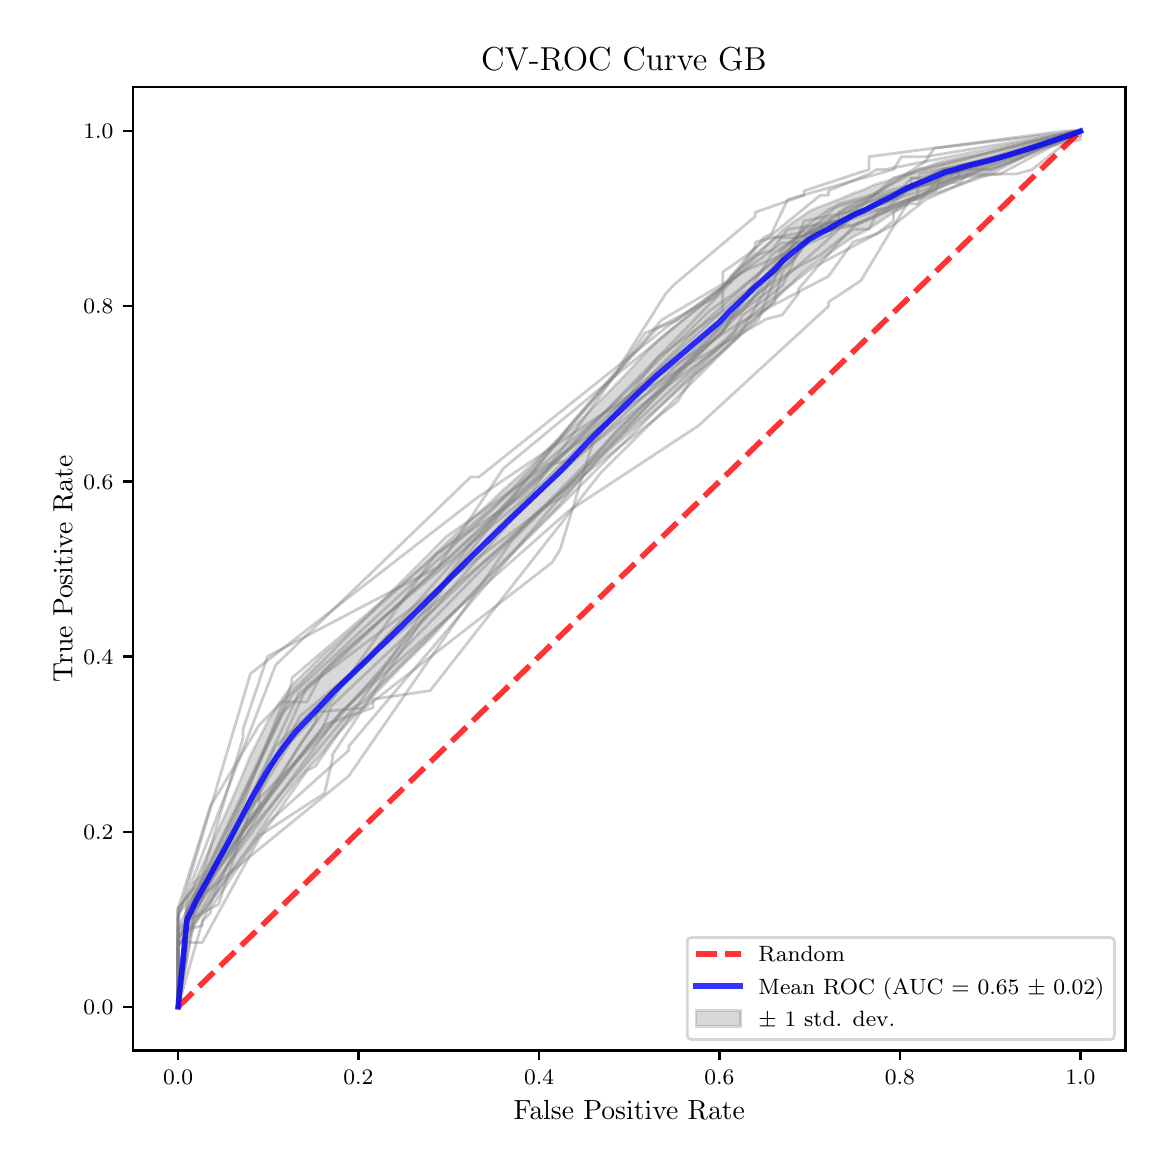 \begingroup%
\makeatletter%
\begin{pgfpicture}%
\pgfpathrectangle{\pgfpointorigin}{\pgfqpoint{5.589in}{5.588in}}%
\pgfusepath{use as bounding box, clip}%
\begin{pgfscope}%
\pgfsetbuttcap%
\pgfsetmiterjoin%
\pgfsetlinewidth{0.0pt}%
\definecolor{currentstroke}{rgb}{1.0,1.0,1.0}%
\pgfsetstrokecolor{currentstroke}%
\pgfsetstrokeopacity{0.0}%
\pgfsetdash{}{0pt}%
\pgfpathmoveto{\pgfqpoint{0.0in}{-0.0in}}%
\pgfpathlineto{\pgfqpoint{5.589in}{-0.0in}}%
\pgfpathlineto{\pgfqpoint{5.589in}{5.588in}}%
\pgfpathlineto{\pgfqpoint{0.0in}{5.588in}}%
\pgfpathclose%
\pgfusepath{}%
\end{pgfscope}%
\begin{pgfscope}%
\pgfsetbuttcap%
\pgfsetmiterjoin%
\definecolor{currentfill}{rgb}{1.0,1.0,1.0}%
\pgfsetfillcolor{currentfill}%
\pgfsetlinewidth{0.0pt}%
\definecolor{currentstroke}{rgb}{0.0,0.0,0.0}%
\pgfsetstrokecolor{currentstroke}%
\pgfsetstrokeopacity{0.0}%
\pgfsetdash{}{0pt}%
\pgfpathmoveto{\pgfqpoint{0.526in}{0.474in}}%
\pgfpathlineto{\pgfqpoint{5.489in}{0.474in}}%
\pgfpathlineto{\pgfqpoint{5.489in}{5.29in}}%
\pgfpathlineto{\pgfqpoint{0.526in}{5.29in}}%
\pgfpathclose%
\pgfusepath{fill}%
\end{pgfscope}%
\begin{pgfscope}%
\pgfpathrectangle{\pgfqpoint{0.526in}{0.474in}}{\pgfqpoint{4.963in}{4.816in}}%
\pgfusepath{clip}%
\pgfsetbuttcap%
\pgfsetroundjoin%
\definecolor{currentfill}{rgb}{0.502,0.502,0.502}%
\pgfsetfillcolor{currentfill}%
\pgfsetfillopacity{0.3}%
\pgfsetlinewidth{1.004pt}%
\definecolor{currentstroke}{rgb}{0.502,0.502,0.502}%
\pgfsetstrokecolor{currentstroke}%
\pgfsetstrokeopacity{0.3}%
\pgfsetdash{}{0pt}%
\pgfsys@defobject{currentmarker}{\pgfqpoint{0.752in}{0.692in}}{\pgfqpoint{5.264in}{5.071in}}{%
\pgfpathmoveto{\pgfqpoint{0.752in}{0.692in}}%
\pgfpathlineto{\pgfqpoint{0.752in}{0.692in}}%
\pgfpathlineto{\pgfqpoint{0.797in}{1.02in}}%
\pgfpathlineto{\pgfqpoint{0.842in}{1.113in}}%
\pgfpathlineto{\pgfqpoint{0.887in}{1.176in}}%
\pgfpathlineto{\pgfqpoint{0.932in}{1.239in}}%
\pgfpathlineto{\pgfqpoint{0.977in}{1.305in}}%
\pgfpathlineto{\pgfqpoint{1.023in}{1.373in}}%
\pgfpathlineto{\pgfqpoint{1.068in}{1.438in}}%
\pgfpathlineto{\pgfqpoint{1.113in}{1.499in}}%
\pgfpathlineto{\pgfqpoint{1.158in}{1.568in}}%
\pgfpathlineto{\pgfqpoint{1.203in}{1.633in}}%
\pgfpathlineto{\pgfqpoint{1.248in}{1.695in}}%
\pgfpathlineto{\pgfqpoint{1.293in}{1.755in}}%
\pgfpathlineto{\pgfqpoint{1.338in}{1.812in}}%
\pgfpathlineto{\pgfqpoint{1.384in}{1.864in}}%
\pgfpathlineto{\pgfqpoint{1.429in}{1.912in}}%
\pgfpathlineto{\pgfqpoint{1.474in}{1.961in}}%
\pgfpathlineto{\pgfqpoint{1.519in}{2.022in}}%
\pgfpathlineto{\pgfqpoint{1.564in}{2.072in}}%
\pgfpathlineto{\pgfqpoint{1.609in}{2.118in}}%
\pgfpathlineto{\pgfqpoint{1.654in}{2.165in}}%
\pgfpathlineto{\pgfqpoint{1.699in}{2.211in}}%
\pgfpathlineto{\pgfqpoint{1.744in}{2.263in}}%
\pgfpathlineto{\pgfqpoint{1.79in}{2.311in}}%
\pgfpathlineto{\pgfqpoint{1.835in}{2.357in}}%
\pgfpathlineto{\pgfqpoint{1.88in}{2.403in}}%
\pgfpathlineto{\pgfqpoint{1.925in}{2.447in}}%
\pgfpathlineto{\pgfqpoint{1.97in}{2.491in}}%
\pgfpathlineto{\pgfqpoint{2.015in}{2.535in}}%
\pgfpathlineto{\pgfqpoint{2.06in}{2.584in}}%
\pgfpathlineto{\pgfqpoint{2.105in}{2.634in}}%
\pgfpathlineto{\pgfqpoint{2.151in}{2.682in}}%
\pgfpathlineto{\pgfqpoint{2.196in}{2.73in}}%
\pgfpathlineto{\pgfqpoint{2.241in}{2.779in}}%
\pgfpathlineto{\pgfqpoint{2.286in}{2.826in}}%
\pgfpathlineto{\pgfqpoint{2.331in}{2.872in}}%
\pgfpathlineto{\pgfqpoint{2.376in}{2.918in}}%
\pgfpathlineto{\pgfqpoint{2.421in}{2.964in}}%
\pgfpathlineto{\pgfqpoint{2.466in}{3.009in}}%
\pgfpathlineto{\pgfqpoint{2.511in}{3.053in}}%
\pgfpathlineto{\pgfqpoint{2.557in}{3.098in}}%
\pgfpathlineto{\pgfqpoint{2.602in}{3.143in}}%
\pgfpathlineto{\pgfqpoint{2.647in}{3.188in}}%
\pgfpathlineto{\pgfqpoint{2.692in}{3.241in}}%
\pgfpathlineto{\pgfqpoint{2.737in}{3.296in}}%
\pgfpathlineto{\pgfqpoint{2.782in}{3.348in}}%
\pgfpathlineto{\pgfqpoint{2.827in}{3.398in}}%
\pgfpathlineto{\pgfqpoint{2.872in}{3.441in}}%
\pgfpathlineto{\pgfqpoint{2.918in}{3.482in}}%
\pgfpathlineto{\pgfqpoint{2.963in}{3.523in}}%
\pgfpathlineto{\pgfqpoint{3.008in}{3.562in}}%
\pgfpathlineto{\pgfqpoint{3.053in}{3.601in}}%
\pgfpathlineto{\pgfqpoint{3.098in}{3.639in}}%
\pgfpathlineto{\pgfqpoint{3.143in}{3.678in}}%
\pgfpathlineto{\pgfqpoint{3.188in}{3.716in}}%
\pgfpathlineto{\pgfqpoint{3.233in}{3.755in}}%
\pgfpathlineto{\pgfqpoint{3.278in}{3.796in}}%
\pgfpathlineto{\pgfqpoint{3.324in}{3.838in}}%
\pgfpathlineto{\pgfqpoint{3.369in}{3.878in}}%
\pgfpathlineto{\pgfqpoint{3.414in}{3.918in}}%
\pgfpathlineto{\pgfqpoint{3.459in}{3.958in}}%
\pgfpathlineto{\pgfqpoint{3.504in}{4.002in}}%
\pgfpathlineto{\pgfqpoint{3.549in}{4.045in}}%
\pgfpathlineto{\pgfqpoint{3.594in}{4.088in}}%
\pgfpathlineto{\pgfqpoint{3.639in}{4.128in}}%
\pgfpathlineto{\pgfqpoint{3.685in}{4.173in}}%
\pgfpathlineto{\pgfqpoint{3.73in}{4.217in}}%
\pgfpathlineto{\pgfqpoint{3.775in}{4.266in}}%
\pgfpathlineto{\pgfqpoint{3.82in}{4.309in}}%
\pgfpathlineto{\pgfqpoint{3.865in}{4.354in}}%
\pgfpathlineto{\pgfqpoint{3.91in}{4.391in}}%
\pgfpathlineto{\pgfqpoint{3.955in}{4.422in}}%
\pgfpathlineto{\pgfqpoint{4.0in}{4.451in}}%
\pgfpathlineto{\pgfqpoint{4.045in}{4.486in}}%
\pgfpathlineto{\pgfqpoint{4.091in}{4.517in}}%
\pgfpathlineto{\pgfqpoint{4.136in}{4.546in}}%
\pgfpathlineto{\pgfqpoint{4.181in}{4.568in}}%
\pgfpathlineto{\pgfqpoint{4.226in}{4.595in}}%
\pgfpathlineto{\pgfqpoint{4.271in}{4.625in}}%
\pgfpathlineto{\pgfqpoint{4.316in}{4.655in}}%
\pgfpathlineto{\pgfqpoint{4.361in}{4.687in}}%
\pgfpathlineto{\pgfqpoint{4.406in}{4.716in}}%
\pgfpathlineto{\pgfqpoint{4.451in}{4.739in}}%
\pgfpathlineto{\pgfqpoint{4.497in}{4.762in}}%
\pgfpathlineto{\pgfqpoint{4.542in}{4.782in}}%
\pgfpathlineto{\pgfqpoint{4.587in}{4.806in}}%
\pgfpathlineto{\pgfqpoint{4.632in}{4.821in}}%
\pgfpathlineto{\pgfqpoint{4.677in}{4.84in}}%
\pgfpathlineto{\pgfqpoint{4.722in}{4.854in}}%
\pgfpathlineto{\pgfqpoint{4.767in}{4.867in}}%
\pgfpathlineto{\pgfqpoint{4.812in}{4.88in}}%
\pgfpathlineto{\pgfqpoint{4.858in}{4.894in}}%
\pgfpathlineto{\pgfqpoint{4.903in}{4.91in}}%
\pgfpathlineto{\pgfqpoint{4.948in}{4.926in}}%
\pgfpathlineto{\pgfqpoint{4.993in}{4.944in}}%
\pgfpathlineto{\pgfqpoint{5.038in}{4.962in}}%
\pgfpathlineto{\pgfqpoint{5.083in}{4.983in}}%
\pgfpathlineto{\pgfqpoint{5.128in}{5.003in}}%
\pgfpathlineto{\pgfqpoint{5.173in}{5.023in}}%
\pgfpathlineto{\pgfqpoint{5.218in}{5.041in}}%
\pgfpathlineto{\pgfqpoint{5.264in}{5.071in}}%
\pgfpathlineto{\pgfqpoint{5.264in}{5.071in}}%
\pgfpathlineto{\pgfqpoint{5.264in}{5.071in}}%
\pgfpathlineto{\pgfqpoint{5.218in}{5.066in}}%
\pgfpathlineto{\pgfqpoint{5.173in}{5.054in}}%
\pgfpathlineto{\pgfqpoint{5.128in}{5.044in}}%
\pgfpathlineto{\pgfqpoint{5.083in}{5.034in}}%
\pgfpathlineto{\pgfqpoint{5.038in}{5.025in}}%
\pgfpathlineto{\pgfqpoint{4.993in}{5.015in}}%
\pgfpathlineto{\pgfqpoint{4.948in}{5.004in}}%
\pgfpathlineto{\pgfqpoint{4.903in}{4.993in}}%
\pgfpathlineto{\pgfqpoint{4.858in}{4.982in}}%
\pgfpathlineto{\pgfqpoint{4.812in}{4.971in}}%
\pgfpathlineto{\pgfqpoint{4.767in}{4.961in}}%
\pgfpathlineto{\pgfqpoint{4.722in}{4.951in}}%
\pgfpathlineto{\pgfqpoint{4.677in}{4.943in}}%
\pgfpathlineto{\pgfqpoint{4.632in}{4.932in}}%
\pgfpathlineto{\pgfqpoint{4.587in}{4.923in}}%
\pgfpathlineto{\pgfqpoint{4.542in}{4.91in}}%
\pgfpathlineto{\pgfqpoint{4.497in}{4.892in}}%
\pgfpathlineto{\pgfqpoint{4.451in}{4.879in}}%
\pgfpathlineto{\pgfqpoint{4.406in}{4.863in}}%
\pgfpathlineto{\pgfqpoint{4.361in}{4.846in}}%
\pgfpathlineto{\pgfqpoint{4.316in}{4.827in}}%
\pgfpathlineto{\pgfqpoint{4.271in}{4.814in}}%
\pgfpathlineto{\pgfqpoint{4.226in}{4.8in}}%
\pgfpathlineto{\pgfqpoint{4.181in}{4.778in}}%
\pgfpathlineto{\pgfqpoint{4.136in}{4.763in}}%
\pgfpathlineto{\pgfqpoint{4.091in}{4.744in}}%
\pgfpathlineto{\pgfqpoint{4.045in}{4.725in}}%
\pgfpathlineto{\pgfqpoint{4.0in}{4.707in}}%
\pgfpathlineto{\pgfqpoint{3.955in}{4.691in}}%
\pgfpathlineto{\pgfqpoint{3.91in}{4.671in}}%
\pgfpathlineto{\pgfqpoint{3.865in}{4.64in}}%
\pgfpathlineto{\pgfqpoint{3.82in}{4.61in}}%
\pgfpathlineto{\pgfqpoint{3.775in}{4.577in}}%
\pgfpathlineto{\pgfqpoint{3.73in}{4.531in}}%
\pgfpathlineto{\pgfqpoint{3.685in}{4.495in}}%
\pgfpathlineto{\pgfqpoint{3.639in}{4.46in}}%
\pgfpathlineto{\pgfqpoint{3.594in}{4.413in}}%
\pgfpathlineto{\pgfqpoint{3.549in}{4.371in}}%
\pgfpathlineto{\pgfqpoint{3.504in}{4.328in}}%
\pgfpathlineto{\pgfqpoint{3.459in}{4.274in}}%
\pgfpathlineto{\pgfqpoint{3.414in}{4.237in}}%
\pgfpathlineto{\pgfqpoint{3.369in}{4.201in}}%
\pgfpathlineto{\pgfqpoint{3.324in}{4.165in}}%
\pgfpathlineto{\pgfqpoint{3.278in}{4.128in}}%
\pgfpathlineto{\pgfqpoint{3.233in}{4.092in}}%
\pgfpathlineto{\pgfqpoint{3.188in}{4.056in}}%
\pgfpathlineto{\pgfqpoint{3.143in}{4.016in}}%
\pgfpathlineto{\pgfqpoint{3.098in}{3.971in}}%
\pgfpathlineto{\pgfqpoint{3.053in}{3.923in}}%
\pgfpathlineto{\pgfqpoint{3.008in}{3.874in}}%
\pgfpathlineto{\pgfqpoint{2.963in}{3.826in}}%
\pgfpathlineto{\pgfqpoint{2.918in}{3.78in}}%
\pgfpathlineto{\pgfqpoint{2.872in}{3.734in}}%
\pgfpathlineto{\pgfqpoint{2.827in}{3.689in}}%
\pgfpathlineto{\pgfqpoint{2.782in}{3.643in}}%
\pgfpathlineto{\pgfqpoint{2.737in}{3.6in}}%
\pgfpathlineto{\pgfqpoint{2.692in}{3.56in}}%
\pgfpathlineto{\pgfqpoint{2.647in}{3.522in}}%
\pgfpathlineto{\pgfqpoint{2.602in}{3.482in}}%
\pgfpathlineto{\pgfqpoint{2.557in}{3.439in}}%
\pgfpathlineto{\pgfqpoint{2.511in}{3.396in}}%
\pgfpathlineto{\pgfqpoint{2.466in}{3.355in}}%
\pgfpathlineto{\pgfqpoint{2.421in}{3.315in}}%
\pgfpathlineto{\pgfqpoint{2.376in}{3.275in}}%
\pgfpathlineto{\pgfqpoint{2.331in}{3.232in}}%
\pgfpathlineto{\pgfqpoint{2.286in}{3.19in}}%
\pgfpathlineto{\pgfqpoint{2.241in}{3.15in}}%
\pgfpathlineto{\pgfqpoint{2.196in}{3.11in}}%
\pgfpathlineto{\pgfqpoint{2.151in}{3.067in}}%
\pgfpathlineto{\pgfqpoint{2.105in}{3.025in}}%
\pgfpathlineto{\pgfqpoint{2.06in}{2.982in}}%
\pgfpathlineto{\pgfqpoint{2.015in}{2.94in}}%
\pgfpathlineto{\pgfqpoint{1.97in}{2.896in}}%
\pgfpathlineto{\pgfqpoint{1.925in}{2.852in}}%
\pgfpathlineto{\pgfqpoint{1.88in}{2.809in}}%
\pgfpathlineto{\pgfqpoint{1.835in}{2.767in}}%
\pgfpathlineto{\pgfqpoint{1.79in}{2.726in}}%
\pgfpathlineto{\pgfqpoint{1.744in}{2.686in}}%
\pgfpathlineto{\pgfqpoint{1.699in}{2.646in}}%
\pgfpathlineto{\pgfqpoint{1.654in}{2.607in}}%
\pgfpathlineto{\pgfqpoint{1.609in}{2.568in}}%
\pgfpathlineto{\pgfqpoint{1.564in}{2.529in}}%
\pgfpathlineto{\pgfqpoint{1.519in}{2.49in}}%
\pgfpathlineto{\pgfqpoint{1.474in}{2.452in}}%
\pgfpathlineto{\pgfqpoint{1.429in}{2.407in}}%
\pgfpathlineto{\pgfqpoint{1.384in}{2.363in}}%
\pgfpathlineto{\pgfqpoint{1.338in}{2.318in}}%
\pgfpathlineto{\pgfqpoint{1.293in}{2.261in}}%
\pgfpathlineto{\pgfqpoint{1.248in}{2.198in}}%
\pgfpathlineto{\pgfqpoint{1.203in}{2.125in}}%
\pgfpathlineto{\pgfqpoint{1.158in}{2.036in}}%
\pgfpathlineto{\pgfqpoint{1.113in}{1.947in}}%
\pgfpathlineto{\pgfqpoint{1.068in}{1.837in}}%
\pgfpathlineto{\pgfqpoint{1.023in}{1.733in}}%
\pgfpathlineto{\pgfqpoint{0.977in}{1.631in}}%
\pgfpathlineto{\pgfqpoint{0.932in}{1.532in}}%
\pgfpathlineto{\pgfqpoint{0.887in}{1.431in}}%
\pgfpathlineto{\pgfqpoint{0.842in}{1.33in}}%
\pgfpathlineto{\pgfqpoint{0.797in}{1.238in}}%
\pgfpathlineto{\pgfqpoint{0.752in}{0.692in}}%
\pgfpathclose%
\pgfusepath{stroke,fill}%
}%
\begin{pgfscope}%
\pgfsys@transformshift{0.0in}{0.0in}%
\pgfsys@useobject{currentmarker}{}%
\end{pgfscope}%
\end{pgfscope}%
\begin{pgfscope}%
\pgfsetbuttcap%
\pgfsetroundjoin%
\definecolor{currentfill}{rgb}{0.0,0.0,0.0}%
\pgfsetfillcolor{currentfill}%
\pgfsetlinewidth{0.803pt}%
\definecolor{currentstroke}{rgb}{0.0,0.0,0.0}%
\pgfsetstrokecolor{currentstroke}%
\pgfsetdash{}{0pt}%
\pgfsys@defobject{currentmarker}{\pgfqpoint{0.0in}{-0.049in}}{\pgfqpoint{0.0in}{0.0in}}{%
\pgfpathmoveto{\pgfqpoint{0.0in}{0.0in}}%
\pgfpathlineto{\pgfqpoint{0.0in}{-0.049in}}%
\pgfusepath{stroke,fill}%
}%
\begin{pgfscope}%
\pgfsys@transformshift{0.752in}{0.474in}%
\pgfsys@useobject{currentmarker}{}%
\end{pgfscope}%
\end{pgfscope}%
\begin{pgfscope}%
\definecolor{textcolor}{rgb}{0.0,0.0,0.0}%
\pgfsetstrokecolor{textcolor}%
\pgfsetfillcolor{textcolor}%
\pgftext[x=0.752in,y=0.376in,,top]{\color{textcolor}\fontsize{8.0}{9.6}\selectfont \(\displaystyle {0.0}\)}%
\end{pgfscope}%
\begin{pgfscope}%
\pgfsetbuttcap%
\pgfsetroundjoin%
\definecolor{currentfill}{rgb}{0.0,0.0,0.0}%
\pgfsetfillcolor{currentfill}%
\pgfsetlinewidth{0.803pt}%
\definecolor{currentstroke}{rgb}{0.0,0.0,0.0}%
\pgfsetstrokecolor{currentstroke}%
\pgfsetdash{}{0pt}%
\pgfsys@defobject{currentmarker}{\pgfqpoint{0.0in}{-0.049in}}{\pgfqpoint{0.0in}{0.0in}}{%
\pgfpathmoveto{\pgfqpoint{0.0in}{0.0in}}%
\pgfpathlineto{\pgfqpoint{0.0in}{-0.049in}}%
\pgfusepath{stroke,fill}%
}%
\begin{pgfscope}%
\pgfsys@transformshift{1.654in}{0.474in}%
\pgfsys@useobject{currentmarker}{}%
\end{pgfscope}%
\end{pgfscope}%
\begin{pgfscope}%
\definecolor{textcolor}{rgb}{0.0,0.0,0.0}%
\pgfsetstrokecolor{textcolor}%
\pgfsetfillcolor{textcolor}%
\pgftext[x=1.654in,y=0.376in,,top]{\color{textcolor}\fontsize{8.0}{9.6}\selectfont \(\displaystyle {0.2}\)}%
\end{pgfscope}%
\begin{pgfscope}%
\pgfsetbuttcap%
\pgfsetroundjoin%
\definecolor{currentfill}{rgb}{0.0,0.0,0.0}%
\pgfsetfillcolor{currentfill}%
\pgfsetlinewidth{0.803pt}%
\definecolor{currentstroke}{rgb}{0.0,0.0,0.0}%
\pgfsetstrokecolor{currentstroke}%
\pgfsetdash{}{0pt}%
\pgfsys@defobject{currentmarker}{\pgfqpoint{0.0in}{-0.049in}}{\pgfqpoint{0.0in}{0.0in}}{%
\pgfpathmoveto{\pgfqpoint{0.0in}{0.0in}}%
\pgfpathlineto{\pgfqpoint{0.0in}{-0.049in}}%
\pgfusepath{stroke,fill}%
}%
\begin{pgfscope}%
\pgfsys@transformshift{2.557in}{0.474in}%
\pgfsys@useobject{currentmarker}{}%
\end{pgfscope}%
\end{pgfscope}%
\begin{pgfscope}%
\definecolor{textcolor}{rgb}{0.0,0.0,0.0}%
\pgfsetstrokecolor{textcolor}%
\pgfsetfillcolor{textcolor}%
\pgftext[x=2.557in,y=0.376in,,top]{\color{textcolor}\fontsize{8.0}{9.6}\selectfont \(\displaystyle {0.4}\)}%
\end{pgfscope}%
\begin{pgfscope}%
\pgfsetbuttcap%
\pgfsetroundjoin%
\definecolor{currentfill}{rgb}{0.0,0.0,0.0}%
\pgfsetfillcolor{currentfill}%
\pgfsetlinewidth{0.803pt}%
\definecolor{currentstroke}{rgb}{0.0,0.0,0.0}%
\pgfsetstrokecolor{currentstroke}%
\pgfsetdash{}{0pt}%
\pgfsys@defobject{currentmarker}{\pgfqpoint{0.0in}{-0.049in}}{\pgfqpoint{0.0in}{0.0in}}{%
\pgfpathmoveto{\pgfqpoint{0.0in}{0.0in}}%
\pgfpathlineto{\pgfqpoint{0.0in}{-0.049in}}%
\pgfusepath{stroke,fill}%
}%
\begin{pgfscope}%
\pgfsys@transformshift{3.459in}{0.474in}%
\pgfsys@useobject{currentmarker}{}%
\end{pgfscope}%
\end{pgfscope}%
\begin{pgfscope}%
\definecolor{textcolor}{rgb}{0.0,0.0,0.0}%
\pgfsetstrokecolor{textcolor}%
\pgfsetfillcolor{textcolor}%
\pgftext[x=3.459in,y=0.376in,,top]{\color{textcolor}\fontsize{8.0}{9.6}\selectfont \(\displaystyle {0.6}\)}%
\end{pgfscope}%
\begin{pgfscope}%
\pgfsetbuttcap%
\pgfsetroundjoin%
\definecolor{currentfill}{rgb}{0.0,0.0,0.0}%
\pgfsetfillcolor{currentfill}%
\pgfsetlinewidth{0.803pt}%
\definecolor{currentstroke}{rgb}{0.0,0.0,0.0}%
\pgfsetstrokecolor{currentstroke}%
\pgfsetdash{}{0pt}%
\pgfsys@defobject{currentmarker}{\pgfqpoint{0.0in}{-0.049in}}{\pgfqpoint{0.0in}{0.0in}}{%
\pgfpathmoveto{\pgfqpoint{0.0in}{0.0in}}%
\pgfpathlineto{\pgfqpoint{0.0in}{-0.049in}}%
\pgfusepath{stroke,fill}%
}%
\begin{pgfscope}%
\pgfsys@transformshift{4.361in}{0.474in}%
\pgfsys@useobject{currentmarker}{}%
\end{pgfscope}%
\end{pgfscope}%
\begin{pgfscope}%
\definecolor{textcolor}{rgb}{0.0,0.0,0.0}%
\pgfsetstrokecolor{textcolor}%
\pgfsetfillcolor{textcolor}%
\pgftext[x=4.361in,y=0.376in,,top]{\color{textcolor}\fontsize{8.0}{9.6}\selectfont \(\displaystyle {0.8}\)}%
\end{pgfscope}%
\begin{pgfscope}%
\pgfsetbuttcap%
\pgfsetroundjoin%
\definecolor{currentfill}{rgb}{0.0,0.0,0.0}%
\pgfsetfillcolor{currentfill}%
\pgfsetlinewidth{0.803pt}%
\definecolor{currentstroke}{rgb}{0.0,0.0,0.0}%
\pgfsetstrokecolor{currentstroke}%
\pgfsetdash{}{0pt}%
\pgfsys@defobject{currentmarker}{\pgfqpoint{0.0in}{-0.049in}}{\pgfqpoint{0.0in}{0.0in}}{%
\pgfpathmoveto{\pgfqpoint{0.0in}{0.0in}}%
\pgfpathlineto{\pgfqpoint{0.0in}{-0.049in}}%
\pgfusepath{stroke,fill}%
}%
\begin{pgfscope}%
\pgfsys@transformshift{5.264in}{0.474in}%
\pgfsys@useobject{currentmarker}{}%
\end{pgfscope}%
\end{pgfscope}%
\begin{pgfscope}%
\definecolor{textcolor}{rgb}{0.0,0.0,0.0}%
\pgfsetstrokecolor{textcolor}%
\pgfsetfillcolor{textcolor}%
\pgftext[x=5.264in,y=0.376in,,top]{\color{textcolor}\fontsize{8.0}{9.6}\selectfont \(\displaystyle {1.0}\)}%
\end{pgfscope}%
\begin{pgfscope}%
\definecolor{textcolor}{rgb}{0.0,0.0,0.0}%
\pgfsetstrokecolor{textcolor}%
\pgfsetfillcolor{textcolor}%
\pgftext[x=3.008in,y=0.223in,,top]{\color{textcolor}\fontsize{10.0}{12.0}\selectfont False Positive Rate}%
\end{pgfscope}%
\begin{pgfscope}%
\pgfsetbuttcap%
\pgfsetroundjoin%
\definecolor{currentfill}{rgb}{0.0,0.0,0.0}%
\pgfsetfillcolor{currentfill}%
\pgfsetlinewidth{0.803pt}%
\definecolor{currentstroke}{rgb}{0.0,0.0,0.0}%
\pgfsetstrokecolor{currentstroke}%
\pgfsetdash{}{0pt}%
\pgfsys@defobject{currentmarker}{\pgfqpoint{-0.049in}{0.0in}}{\pgfqpoint{-0.0in}{0.0in}}{%
\pgfpathmoveto{\pgfqpoint{-0.0in}{0.0in}}%
\pgfpathlineto{\pgfqpoint{-0.049in}{0.0in}}%
\pgfusepath{stroke,fill}%
}%
\begin{pgfscope}%
\pgfsys@transformshift{0.526in}{0.692in}%
\pgfsys@useobject{currentmarker}{}%
\end{pgfscope}%
\end{pgfscope}%
\begin{pgfscope}%
\definecolor{textcolor}{rgb}{0.0,0.0,0.0}%
\pgfsetstrokecolor{textcolor}%
\pgfsetfillcolor{textcolor}%
\pgftext[x=0.278in, y=0.654in, left, base]{\color{textcolor}\fontsize{8.0}{9.6}\selectfont \(\displaystyle {0.0}\)}%
\end{pgfscope}%
\begin{pgfscope}%
\pgfsetbuttcap%
\pgfsetroundjoin%
\definecolor{currentfill}{rgb}{0.0,0.0,0.0}%
\pgfsetfillcolor{currentfill}%
\pgfsetlinewidth{0.803pt}%
\definecolor{currentstroke}{rgb}{0.0,0.0,0.0}%
\pgfsetstrokecolor{currentstroke}%
\pgfsetdash{}{0pt}%
\pgfsys@defobject{currentmarker}{\pgfqpoint{-0.049in}{0.0in}}{\pgfqpoint{-0.0in}{0.0in}}{%
\pgfpathmoveto{\pgfqpoint{-0.0in}{0.0in}}%
\pgfpathlineto{\pgfqpoint{-0.049in}{0.0in}}%
\pgfusepath{stroke,fill}%
}%
\begin{pgfscope}%
\pgfsys@transformshift{0.526in}{1.568in}%
\pgfsys@useobject{currentmarker}{}%
\end{pgfscope}%
\end{pgfscope}%
\begin{pgfscope}%
\definecolor{textcolor}{rgb}{0.0,0.0,0.0}%
\pgfsetstrokecolor{textcolor}%
\pgfsetfillcolor{textcolor}%
\pgftext[x=0.278in, y=1.53in, left, base]{\color{textcolor}\fontsize{8.0}{9.6}\selectfont \(\displaystyle {0.2}\)}%
\end{pgfscope}%
\begin{pgfscope}%
\pgfsetbuttcap%
\pgfsetroundjoin%
\definecolor{currentfill}{rgb}{0.0,0.0,0.0}%
\pgfsetfillcolor{currentfill}%
\pgfsetlinewidth{0.803pt}%
\definecolor{currentstroke}{rgb}{0.0,0.0,0.0}%
\pgfsetstrokecolor{currentstroke}%
\pgfsetdash{}{0pt}%
\pgfsys@defobject{currentmarker}{\pgfqpoint{-0.049in}{0.0in}}{\pgfqpoint{-0.0in}{0.0in}}{%
\pgfpathmoveto{\pgfqpoint{-0.0in}{0.0in}}%
\pgfpathlineto{\pgfqpoint{-0.049in}{0.0in}}%
\pgfusepath{stroke,fill}%
}%
\begin{pgfscope}%
\pgfsys@transformshift{0.526in}{2.444in}%
\pgfsys@useobject{currentmarker}{}%
\end{pgfscope}%
\end{pgfscope}%
\begin{pgfscope}%
\definecolor{textcolor}{rgb}{0.0,0.0,0.0}%
\pgfsetstrokecolor{textcolor}%
\pgfsetfillcolor{textcolor}%
\pgftext[x=0.278in, y=2.406in, left, base]{\color{textcolor}\fontsize{8.0}{9.6}\selectfont \(\displaystyle {0.4}\)}%
\end{pgfscope}%
\begin{pgfscope}%
\pgfsetbuttcap%
\pgfsetroundjoin%
\definecolor{currentfill}{rgb}{0.0,0.0,0.0}%
\pgfsetfillcolor{currentfill}%
\pgfsetlinewidth{0.803pt}%
\definecolor{currentstroke}{rgb}{0.0,0.0,0.0}%
\pgfsetstrokecolor{currentstroke}%
\pgfsetdash{}{0pt}%
\pgfsys@defobject{currentmarker}{\pgfqpoint{-0.049in}{0.0in}}{\pgfqpoint{-0.0in}{0.0in}}{%
\pgfpathmoveto{\pgfqpoint{-0.0in}{0.0in}}%
\pgfpathlineto{\pgfqpoint{-0.049in}{0.0in}}%
\pgfusepath{stroke,fill}%
}%
\begin{pgfscope}%
\pgfsys@transformshift{0.526in}{3.319in}%
\pgfsys@useobject{currentmarker}{}%
\end{pgfscope}%
\end{pgfscope}%
\begin{pgfscope}%
\definecolor{textcolor}{rgb}{0.0,0.0,0.0}%
\pgfsetstrokecolor{textcolor}%
\pgfsetfillcolor{textcolor}%
\pgftext[x=0.278in, y=3.281in, left, base]{\color{textcolor}\fontsize{8.0}{9.6}\selectfont \(\displaystyle {0.6}\)}%
\end{pgfscope}%
\begin{pgfscope}%
\pgfsetbuttcap%
\pgfsetroundjoin%
\definecolor{currentfill}{rgb}{0.0,0.0,0.0}%
\pgfsetfillcolor{currentfill}%
\pgfsetlinewidth{0.803pt}%
\definecolor{currentstroke}{rgb}{0.0,0.0,0.0}%
\pgfsetstrokecolor{currentstroke}%
\pgfsetdash{}{0pt}%
\pgfsys@defobject{currentmarker}{\pgfqpoint{-0.049in}{0.0in}}{\pgfqpoint{-0.0in}{0.0in}}{%
\pgfpathmoveto{\pgfqpoint{-0.0in}{0.0in}}%
\pgfpathlineto{\pgfqpoint{-0.049in}{0.0in}}%
\pgfusepath{stroke,fill}%
}%
\begin{pgfscope}%
\pgfsys@transformshift{0.526in}{4.195in}%
\pgfsys@useobject{currentmarker}{}%
\end{pgfscope}%
\end{pgfscope}%
\begin{pgfscope}%
\definecolor{textcolor}{rgb}{0.0,0.0,0.0}%
\pgfsetstrokecolor{textcolor}%
\pgfsetfillcolor{textcolor}%
\pgftext[x=0.278in, y=4.157in, left, base]{\color{textcolor}\fontsize{8.0}{9.6}\selectfont \(\displaystyle {0.8}\)}%
\end{pgfscope}%
\begin{pgfscope}%
\pgfsetbuttcap%
\pgfsetroundjoin%
\definecolor{currentfill}{rgb}{0.0,0.0,0.0}%
\pgfsetfillcolor{currentfill}%
\pgfsetlinewidth{0.803pt}%
\definecolor{currentstroke}{rgb}{0.0,0.0,0.0}%
\pgfsetstrokecolor{currentstroke}%
\pgfsetdash{}{0pt}%
\pgfsys@defobject{currentmarker}{\pgfqpoint{-0.049in}{0.0in}}{\pgfqpoint{-0.0in}{0.0in}}{%
\pgfpathmoveto{\pgfqpoint{-0.0in}{0.0in}}%
\pgfpathlineto{\pgfqpoint{-0.049in}{0.0in}}%
\pgfusepath{stroke,fill}%
}%
\begin{pgfscope}%
\pgfsys@transformshift{0.526in}{5.071in}%
\pgfsys@useobject{currentmarker}{}%
\end{pgfscope}%
\end{pgfscope}%
\begin{pgfscope}%
\definecolor{textcolor}{rgb}{0.0,0.0,0.0}%
\pgfsetstrokecolor{textcolor}%
\pgfsetfillcolor{textcolor}%
\pgftext[x=0.278in, y=5.033in, left, base]{\color{textcolor}\fontsize{8.0}{9.6}\selectfont \(\displaystyle {1.0}\)}%
\end{pgfscope}%
\begin{pgfscope}%
\definecolor{textcolor}{rgb}{0.0,0.0,0.0}%
\pgfsetstrokecolor{textcolor}%
\pgfsetfillcolor{textcolor}%
\pgftext[x=0.223in,y=2.882in,,bottom,rotate=90.0]{\color{textcolor}\fontsize{10.0}{12.0}\selectfont True Positive Rate}%
\end{pgfscope}%
\begin{pgfscope}%
\pgfpathrectangle{\pgfqpoint{0.526in}{0.474in}}{\pgfqpoint{4.963in}{4.816in}}%
\pgfusepath{clip}%
\pgfsetrectcap%
\pgfsetroundjoin%
\pgfsetlinewidth{1.004pt}%
\definecolor{currentstroke}{rgb}{0.502,0.502,0.502}%
\pgfsetstrokecolor{currentstroke}%
\pgfsetstrokeopacity{0.4}%
\pgfsetdash{}{0pt}%
\pgfpathmoveto{\pgfqpoint{0.752in}{0.692in}}%
\pgfpathlineto{\pgfqpoint{0.752in}{1.034in}}%
\pgfpathlineto{\pgfqpoint{0.792in}{1.077in}}%
\pgfpathlineto{\pgfqpoint{0.873in}{1.098in}}%
\pgfpathlineto{\pgfqpoint{0.873in}{1.12in}}%
\pgfpathlineto{\pgfqpoint{1.396in}{2.294in}}%
\pgfpathlineto{\pgfqpoint{3.572in}{4.259in}}%
\pgfpathlineto{\pgfqpoint{3.813in}{4.409in}}%
\pgfpathlineto{\pgfqpoint{3.934in}{4.558in}}%
\pgfpathlineto{\pgfqpoint{3.975in}{4.601in}}%
\pgfpathlineto{\pgfqpoint{4.055in}{4.622in}}%
\pgfpathlineto{\pgfqpoint{4.136in}{4.665in}}%
\pgfpathlineto{\pgfqpoint{4.297in}{4.686in}}%
\pgfpathlineto{\pgfqpoint{4.418in}{4.793in}}%
\pgfpathlineto{\pgfqpoint{4.418in}{4.836in}}%
\pgfpathlineto{\pgfqpoint{4.458in}{4.836in}}%
\pgfpathlineto{\pgfqpoint{5.183in}{5.049in}}%
\pgfpathlineto{\pgfqpoint{5.264in}{5.071in}}%
\pgfusepath{stroke}%
\end{pgfscope}%
\begin{pgfscope}%
\pgfpathrectangle{\pgfqpoint{0.526in}{0.474in}}{\pgfqpoint{4.963in}{4.816in}}%
\pgfusepath{clip}%
\pgfsetrectcap%
\pgfsetroundjoin%
\pgfsetlinewidth{1.004pt}%
\definecolor{currentstroke}{rgb}{0.502,0.502,0.502}%
\pgfsetstrokecolor{currentstroke}%
\pgfsetstrokeopacity{0.4}%
\pgfsetdash{}{0pt}%
\pgfpathmoveto{\pgfqpoint{0.752in}{0.692in}}%
\pgfpathlineto{\pgfqpoint{0.793in}{0.927in}}%
\pgfpathlineto{\pgfqpoint{0.793in}{1.013in}}%
\pgfpathlineto{\pgfqpoint{0.793in}{1.056in}}%
\pgfpathlineto{\pgfqpoint{1.199in}{1.611in}}%
\pgfpathlineto{\pgfqpoint{1.605in}{1.974in}}%
\pgfpathlineto{\pgfqpoint{1.605in}{1.995in}}%
\pgfpathlineto{\pgfqpoint{2.947in}{3.576in}}%
\pgfpathlineto{\pgfqpoint{3.475in}{4.067in}}%
\pgfpathlineto{\pgfqpoint{3.516in}{4.131in}}%
\pgfpathlineto{\pgfqpoint{3.719in}{4.281in}}%
\pgfpathlineto{\pgfqpoint{3.963in}{4.494in}}%
\pgfpathlineto{\pgfqpoint{4.126in}{4.644in}}%
\pgfpathlineto{\pgfqpoint{4.573in}{4.879in}}%
\pgfpathlineto{\pgfqpoint{4.695in}{4.9in}}%
\pgfpathlineto{\pgfqpoint{4.735in}{4.9in}}%
\pgfpathlineto{\pgfqpoint{5.264in}{5.071in}}%
\pgfusepath{stroke}%
\end{pgfscope}%
\begin{pgfscope}%
\pgfpathrectangle{\pgfqpoint{0.526in}{0.474in}}{\pgfqpoint{4.963in}{4.816in}}%
\pgfusepath{clip}%
\pgfsetrectcap%
\pgfsetroundjoin%
\pgfsetlinewidth{1.004pt}%
\definecolor{currentstroke}{rgb}{0.502,0.502,0.502}%
\pgfsetstrokecolor{currentstroke}%
\pgfsetstrokeopacity{0.4}%
\pgfsetdash{}{0pt}%
\pgfpathmoveto{\pgfqpoint{0.752in}{0.692in}}%
\pgfpathlineto{\pgfqpoint{0.752in}{0.991in}}%
\pgfpathlineto{\pgfqpoint{0.793in}{1.056in}}%
\pgfpathlineto{\pgfqpoint{0.793in}{1.162in}}%
\pgfpathlineto{\pgfqpoint{1.321in}{2.252in}}%
\pgfpathlineto{\pgfqpoint{2.337in}{3.191in}}%
\pgfpathlineto{\pgfqpoint{2.5in}{3.362in}}%
\pgfpathlineto{\pgfqpoint{3.15in}{4.088in}}%
\pgfpathlineto{\pgfqpoint{3.435in}{4.238in}}%
\pgfpathlineto{\pgfqpoint{3.638in}{4.494in}}%
\pgfpathlineto{\pgfqpoint{3.638in}{4.516in}}%
\pgfpathlineto{\pgfqpoint{3.719in}{4.537in}}%
\pgfpathlineto{\pgfqpoint{3.841in}{4.558in}}%
\pgfpathlineto{\pgfqpoint{4.004in}{4.601in}}%
\pgfpathlineto{\pgfqpoint{4.491in}{4.921in}}%
\pgfpathlineto{\pgfqpoint{4.532in}{4.985in}}%
\pgfpathlineto{\pgfqpoint{5.264in}{5.071in}}%
\pgfusepath{stroke}%
\end{pgfscope}%
\begin{pgfscope}%
\pgfpathrectangle{\pgfqpoint{0.526in}{0.474in}}{\pgfqpoint{4.963in}{4.816in}}%
\pgfusepath{clip}%
\pgfsetrectcap%
\pgfsetroundjoin%
\pgfsetlinewidth{1.004pt}%
\definecolor{currentstroke}{rgb}{0.502,0.502,0.502}%
\pgfsetstrokecolor{currentstroke}%
\pgfsetstrokeopacity{0.4}%
\pgfsetdash{}{0pt}%
\pgfpathmoveto{\pgfqpoint{0.752in}{0.692in}}%
\pgfpathlineto{\pgfqpoint{0.752in}{1.056in}}%
\pgfpathlineto{\pgfqpoint{0.752in}{1.162in}}%
\pgfpathlineto{\pgfqpoint{0.752in}{1.184in}}%
\pgfpathlineto{\pgfqpoint{0.914in}{1.696in}}%
\pgfpathlineto{\pgfqpoint{1.158in}{2.102in}}%
\pgfpathlineto{\pgfqpoint{2.093in}{3.042in}}%
\pgfpathlineto{\pgfqpoint{3.231in}{3.853in}}%
\pgfpathlineto{\pgfqpoint{3.475in}{4.067in}}%
\pgfpathlineto{\pgfqpoint{3.719in}{4.451in}}%
\pgfpathlineto{\pgfqpoint{3.841in}{4.537in}}%
\pgfpathlineto{\pgfqpoint{4.085in}{4.622in}}%
\pgfpathlineto{\pgfqpoint{4.126in}{4.665in}}%
\pgfpathlineto{\pgfqpoint{4.288in}{4.708in}}%
\pgfpathlineto{\pgfqpoint{4.329in}{4.729in}}%
\pgfpathlineto{\pgfqpoint{4.41in}{4.772in}}%
\pgfpathlineto{\pgfqpoint{4.654in}{4.879in}}%
\pgfpathlineto{\pgfqpoint{5.264in}{5.071in}}%
\pgfusepath{stroke}%
\end{pgfscope}%
\begin{pgfscope}%
\pgfpathrectangle{\pgfqpoint{0.526in}{0.474in}}{\pgfqpoint{4.963in}{4.816in}}%
\pgfusepath{clip}%
\pgfsetrectcap%
\pgfsetroundjoin%
\pgfsetlinewidth{1.004pt}%
\definecolor{currentstroke}{rgb}{0.502,0.502,0.502}%
\pgfsetstrokecolor{currentstroke}%
\pgfsetstrokeopacity{0.4}%
\pgfsetdash{}{0pt}%
\pgfpathmoveto{\pgfqpoint{0.752in}{0.692in}}%
\pgfpathlineto{\pgfqpoint{0.792in}{1.165in}}%
\pgfpathlineto{\pgfqpoint{0.832in}{1.25in}}%
\pgfpathlineto{\pgfqpoint{1.477in}{2.088in}}%
\pgfpathlineto{\pgfqpoint{1.517in}{2.195in}}%
\pgfpathlineto{\pgfqpoint{2.565in}{3.182in}}%
\pgfpathlineto{\pgfqpoint{3.249in}{3.719in}}%
\pgfpathlineto{\pgfqpoint{3.33in}{3.847in}}%
\pgfpathlineto{\pgfqpoint{3.652in}{4.126in}}%
\pgfpathlineto{\pgfqpoint{3.773in}{4.427in}}%
\pgfpathlineto{\pgfqpoint{3.773in}{4.448in}}%
\pgfpathlineto{\pgfqpoint{4.055in}{4.706in}}%
\pgfpathlineto{\pgfqpoint{4.377in}{4.792in}}%
\pgfpathlineto{\pgfqpoint{4.498in}{4.813in}}%
\pgfpathlineto{\pgfqpoint{5.223in}{5.049in}}%
\pgfpathlineto{\pgfqpoint{5.264in}{5.071in}}%
\pgfusepath{stroke}%
\end{pgfscope}%
\begin{pgfscope}%
\pgfpathrectangle{\pgfqpoint{0.526in}{0.474in}}{\pgfqpoint{4.963in}{4.816in}}%
\pgfusepath{clip}%
\pgfsetrectcap%
\pgfsetroundjoin%
\pgfsetlinewidth{1.004pt}%
\definecolor{currentstroke}{rgb}{0.502,0.502,0.502}%
\pgfsetstrokecolor{currentstroke}%
\pgfsetstrokeopacity{0.4}%
\pgfsetdash{}{0pt}%
\pgfpathmoveto{\pgfqpoint{0.752in}{0.692in}}%
\pgfpathlineto{\pgfqpoint{0.752in}{1.013in}}%
\pgfpathlineto{\pgfqpoint{0.752in}{1.077in}}%
\pgfpathlineto{\pgfqpoint{0.752in}{1.098in}}%
\pgfpathlineto{\pgfqpoint{1.316in}{2.017in}}%
\pgfpathlineto{\pgfqpoint{1.437in}{2.145in}}%
\pgfpathlineto{\pgfqpoint{2.202in}{2.999in}}%
\pgfpathlineto{\pgfqpoint{3.411in}{4.174in}}%
\pgfpathlineto{\pgfqpoint{3.531in}{4.259in}}%
\pgfpathlineto{\pgfqpoint{3.854in}{4.516in}}%
\pgfpathlineto{\pgfqpoint{4.015in}{4.58in}}%
\pgfpathlineto{\pgfqpoint{4.015in}{4.601in}}%
\pgfpathlineto{\pgfqpoint{4.579in}{4.879in}}%
\pgfpathlineto{\pgfqpoint{4.82in}{4.879in}}%
\pgfpathlineto{\pgfqpoint{5.264in}{5.071in}}%
\pgfusepath{stroke}%
\end{pgfscope}%
\begin{pgfscope}%
\pgfpathrectangle{\pgfqpoint{0.526in}{0.474in}}{\pgfqpoint{4.963in}{4.816in}}%
\pgfusepath{clip}%
\pgfsetrectcap%
\pgfsetroundjoin%
\pgfsetlinewidth{1.004pt}%
\definecolor{currentstroke}{rgb}{0.502,0.502,0.502}%
\pgfsetstrokecolor{currentstroke}%
\pgfsetstrokeopacity{0.4}%
\pgfsetdash{}{0pt}%
\pgfpathmoveto{\pgfqpoint{0.752in}{0.692in}}%
\pgfpathlineto{\pgfqpoint{0.752in}{0.991in}}%
\pgfpathlineto{\pgfqpoint{0.752in}{1.034in}}%
\pgfpathlineto{\pgfqpoint{0.793in}{1.12in}}%
\pgfpathlineto{\pgfqpoint{0.955in}{1.205in}}%
\pgfpathlineto{\pgfqpoint{1.158in}{1.824in}}%
\pgfpathlineto{\pgfqpoint{1.24in}{1.995in}}%
\pgfpathlineto{\pgfqpoint{2.134in}{2.871in}}%
\pgfpathlineto{\pgfqpoint{3.353in}{4.088in}}%
\pgfpathlineto{\pgfqpoint{3.76in}{4.451in}}%
\pgfpathlineto{\pgfqpoint{3.76in}{4.473in}}%
\pgfpathlineto{\pgfqpoint{3.841in}{4.537in}}%
\pgfpathlineto{\pgfqpoint{3.882in}{4.58in}}%
\pgfpathlineto{\pgfqpoint{4.288in}{4.75in}}%
\pgfpathlineto{\pgfqpoint{4.532in}{4.836in}}%
\pgfpathlineto{\pgfqpoint{4.695in}{4.879in}}%
\pgfpathlineto{\pgfqpoint{5.264in}{5.071in}}%
\pgfusepath{stroke}%
\end{pgfscope}%
\begin{pgfscope}%
\pgfpathrectangle{\pgfqpoint{0.526in}{0.474in}}{\pgfqpoint{4.963in}{4.816in}}%
\pgfusepath{clip}%
\pgfsetrectcap%
\pgfsetroundjoin%
\pgfsetlinewidth{1.004pt}%
\definecolor{currentstroke}{rgb}{0.502,0.502,0.502}%
\pgfsetstrokecolor{currentstroke}%
\pgfsetstrokeopacity{0.4}%
\pgfsetdash{}{0pt}%
\pgfpathmoveto{\pgfqpoint{0.752in}{0.692in}}%
\pgfpathlineto{\pgfqpoint{0.833in}{1.162in}}%
\pgfpathlineto{\pgfqpoint{0.833in}{1.248in}}%
\pgfpathlineto{\pgfqpoint{1.28in}{2.188in}}%
\pgfpathlineto{\pgfqpoint{1.321in}{2.316in}}%
\pgfpathlineto{\pgfqpoint{1.321in}{2.337in}}%
\pgfpathlineto{\pgfqpoint{2.906in}{3.683in}}%
\pgfpathlineto{\pgfqpoint{3.556in}{4.11in}}%
\pgfpathlineto{\pgfqpoint{4.004in}{4.345in}}%
\pgfpathlineto{\pgfqpoint{4.126in}{4.516in}}%
\pgfpathlineto{\pgfqpoint{4.247in}{4.558in}}%
\pgfpathlineto{\pgfqpoint{4.329in}{4.622in}}%
\pgfpathlineto{\pgfqpoint{4.329in}{4.665in}}%
\pgfpathlineto{\pgfqpoint{4.41in}{4.708in}}%
\pgfpathlineto{\pgfqpoint{4.451in}{4.708in}}%
\pgfpathlineto{\pgfqpoint{4.573in}{4.857in}}%
\pgfpathlineto{\pgfqpoint{5.264in}{5.071in}}%
\pgfusepath{stroke}%
\end{pgfscope}%
\begin{pgfscope}%
\pgfpathrectangle{\pgfqpoint{0.526in}{0.474in}}{\pgfqpoint{4.963in}{4.816in}}%
\pgfusepath{clip}%
\pgfsetrectcap%
\pgfsetroundjoin%
\pgfsetlinewidth{1.004pt}%
\definecolor{currentstroke}{rgb}{0.502,0.502,0.502}%
\pgfsetstrokecolor{currentstroke}%
\pgfsetstrokeopacity{0.4}%
\pgfsetdash{}{0pt}%
\pgfpathmoveto{\pgfqpoint{0.752in}{0.692in}}%
\pgfpathlineto{\pgfqpoint{0.752in}{0.949in}}%
\pgfpathlineto{\pgfqpoint{0.752in}{1.034in}}%
\pgfpathlineto{\pgfqpoint{0.752in}{1.077in}}%
\pgfpathlineto{\pgfqpoint{1.118in}{1.632in}}%
\pgfpathlineto{\pgfqpoint{1.443in}{2.123in}}%
\pgfpathlineto{\pgfqpoint{1.443in}{2.166in}}%
\pgfpathlineto{\pgfqpoint{1.687in}{2.188in}}%
\pgfpathlineto{\pgfqpoint{2.622in}{2.914in}}%
\pgfpathlineto{\pgfqpoint{2.662in}{2.978in}}%
\pgfpathlineto{\pgfqpoint{2.825in}{3.512in}}%
\pgfpathlineto{\pgfqpoint{3.15in}{3.939in}}%
\pgfpathlineto{\pgfqpoint{3.475in}{4.174in}}%
\pgfpathlineto{\pgfqpoint{3.475in}{4.366in}}%
\pgfpathlineto{\pgfqpoint{3.597in}{4.451in}}%
\pgfpathlineto{\pgfqpoint{3.963in}{4.75in}}%
\pgfpathlineto{\pgfqpoint{4.004in}{4.75in}}%
\pgfpathlineto{\pgfqpoint{4.004in}{4.772in}}%
\pgfpathlineto{\pgfqpoint{4.207in}{4.857in}}%
\pgfpathlineto{\pgfqpoint{4.247in}{4.879in}}%
\pgfpathlineto{\pgfqpoint{4.288in}{4.879in}}%
\pgfpathlineto{\pgfqpoint{5.264in}{5.071in}}%
\pgfusepath{stroke}%
\end{pgfscope}%
\begin{pgfscope}%
\pgfpathrectangle{\pgfqpoint{0.526in}{0.474in}}{\pgfqpoint{4.963in}{4.816in}}%
\pgfusepath{clip}%
\pgfsetrectcap%
\pgfsetroundjoin%
\pgfsetlinewidth{1.004pt}%
\definecolor{currentstroke}{rgb}{0.502,0.502,0.502}%
\pgfsetstrokecolor{currentstroke}%
\pgfsetstrokeopacity{0.4}%
\pgfsetdash{}{0pt}%
\pgfpathmoveto{\pgfqpoint{0.752in}{0.692in}}%
\pgfpathlineto{\pgfqpoint{0.792in}{1.1in}}%
\pgfpathlineto{\pgfqpoint{0.873in}{1.229in}}%
\pgfpathlineto{\pgfqpoint{0.873in}{1.293in}}%
\pgfpathlineto{\pgfqpoint{1.598in}{2.152in}}%
\pgfpathlineto{\pgfqpoint{1.638in}{2.195in}}%
\pgfpathlineto{\pgfqpoint{1.678in}{2.216in}}%
\pgfpathlineto{\pgfqpoint{3.531in}{4.062in}}%
\pgfpathlineto{\pgfqpoint{3.572in}{4.148in}}%
\pgfpathlineto{\pgfqpoint{3.693in}{4.234in}}%
\pgfpathlineto{\pgfqpoint{3.773in}{4.298in}}%
\pgfpathlineto{\pgfqpoint{3.894in}{4.556in}}%
\pgfpathlineto{\pgfqpoint{4.015in}{4.62in}}%
\pgfpathlineto{\pgfqpoint{4.055in}{4.62in}}%
\pgfpathlineto{\pgfqpoint{4.337in}{4.749in}}%
\pgfpathlineto{\pgfqpoint{4.418in}{4.835in}}%
\pgfpathlineto{\pgfqpoint{4.458in}{4.835in}}%
\pgfpathlineto{\pgfqpoint{4.458in}{4.856in}}%
\pgfpathlineto{\pgfqpoint{5.223in}{5.028in}}%
\pgfpathlineto{\pgfqpoint{5.264in}{5.071in}}%
\pgfusepath{stroke}%
\end{pgfscope}%
\begin{pgfscope}%
\pgfpathrectangle{\pgfqpoint{0.526in}{0.474in}}{\pgfqpoint{4.963in}{4.816in}}%
\pgfusepath{clip}%
\pgfsetrectcap%
\pgfsetroundjoin%
\pgfsetlinewidth{1.004pt}%
\definecolor{currentstroke}{rgb}{0.502,0.502,0.502}%
\pgfsetstrokecolor{currentstroke}%
\pgfsetstrokeopacity{0.4}%
\pgfsetdash{}{0pt}%
\pgfpathmoveto{\pgfqpoint{0.752in}{0.692in}}%
\pgfpathlineto{\pgfqpoint{0.752in}{0.927in}}%
\pgfpathlineto{\pgfqpoint{0.752in}{1.013in}}%
\pgfpathlineto{\pgfqpoint{0.752in}{1.141in}}%
\pgfpathlineto{\pgfqpoint{1.114in}{2.358in}}%
\pgfpathlineto{\pgfqpoint{2.242in}{3.234in}}%
\pgfpathlineto{\pgfqpoint{2.847in}{3.64in}}%
\pgfpathlineto{\pgfqpoint{3.693in}{4.131in}}%
\pgfpathlineto{\pgfqpoint{3.773in}{4.152in}}%
\pgfpathlineto{\pgfqpoint{3.854in}{4.259in}}%
\pgfpathlineto{\pgfqpoint{3.854in}{4.281in}}%
\pgfpathlineto{\pgfqpoint{4.055in}{4.516in}}%
\pgfpathlineto{\pgfqpoint{4.136in}{4.601in}}%
\pgfpathlineto{\pgfqpoint{4.539in}{4.772in}}%
\pgfpathlineto{\pgfqpoint{4.579in}{4.879in}}%
\pgfpathlineto{\pgfqpoint{5.264in}{5.028in}}%
\pgfpathlineto{\pgfqpoint{5.264in}{5.071in}}%
\pgfusepath{stroke}%
\end{pgfscope}%
\begin{pgfscope}%
\pgfpathrectangle{\pgfqpoint{0.526in}{0.474in}}{\pgfqpoint{4.963in}{4.816in}}%
\pgfusepath{clip}%
\pgfsetrectcap%
\pgfsetroundjoin%
\pgfsetlinewidth{1.004pt}%
\definecolor{currentstroke}{rgb}{0.502,0.502,0.502}%
\pgfsetstrokecolor{currentstroke}%
\pgfsetstrokeopacity{0.4}%
\pgfsetdash{}{0pt}%
\pgfpathmoveto{\pgfqpoint{0.752in}{0.692in}}%
\pgfpathlineto{\pgfqpoint{0.752in}{1.077in}}%
\pgfpathlineto{\pgfqpoint{0.752in}{1.162in}}%
\pgfpathlineto{\pgfqpoint{0.793in}{1.205in}}%
\pgfpathlineto{\pgfqpoint{1.402in}{1.995in}}%
\pgfpathlineto{\pgfqpoint{3.313in}{3.939in}}%
\pgfpathlineto{\pgfqpoint{3.678in}{4.281in}}%
\pgfpathlineto{\pgfqpoint{3.76in}{4.366in}}%
\pgfpathlineto{\pgfqpoint{3.76in}{4.387in}}%
\pgfpathlineto{\pgfqpoint{3.841in}{4.537in}}%
\pgfpathlineto{\pgfqpoint{4.004in}{4.58in}}%
\pgfpathlineto{\pgfqpoint{4.085in}{4.601in}}%
\pgfpathlineto{\pgfqpoint{4.126in}{4.601in}}%
\pgfpathlineto{\pgfqpoint{4.451in}{4.75in}}%
\pgfpathlineto{\pgfqpoint{4.451in}{4.793in}}%
\pgfpathlineto{\pgfqpoint{4.573in}{4.815in}}%
\pgfpathlineto{\pgfqpoint{5.264in}{5.071in}}%
\pgfusepath{stroke}%
\end{pgfscope}%
\begin{pgfscope}%
\pgfpathrectangle{\pgfqpoint{0.526in}{0.474in}}{\pgfqpoint{4.963in}{4.816in}}%
\pgfusepath{clip}%
\pgfsetrectcap%
\pgfsetroundjoin%
\pgfsetlinewidth{1.004pt}%
\definecolor{currentstroke}{rgb}{0.502,0.502,0.502}%
\pgfsetstrokecolor{currentstroke}%
\pgfsetstrokeopacity{0.4}%
\pgfsetdash{}{0pt}%
\pgfpathmoveto{\pgfqpoint{0.752in}{0.692in}}%
\pgfpathlineto{\pgfqpoint{0.874in}{1.12in}}%
\pgfpathlineto{\pgfqpoint{0.914in}{1.162in}}%
\pgfpathlineto{\pgfqpoint{0.914in}{1.184in}}%
\pgfpathlineto{\pgfqpoint{1.158in}{1.547in}}%
\pgfpathlineto{\pgfqpoint{1.484in}{1.76in}}%
\pgfpathlineto{\pgfqpoint{1.524in}{1.931in}}%
\pgfpathlineto{\pgfqpoint{1.524in}{1.953in}}%
\pgfpathlineto{\pgfqpoint{2.134in}{2.871in}}%
\pgfpathlineto{\pgfqpoint{2.744in}{3.64in}}%
\pgfpathlineto{\pgfqpoint{2.947in}{3.875in}}%
\pgfpathlineto{\pgfqpoint{3.191in}{4.259in}}%
\pgfpathlineto{\pgfqpoint{3.231in}{4.302in}}%
\pgfpathlineto{\pgfqpoint{3.638in}{4.644in}}%
\pgfpathlineto{\pgfqpoint{3.638in}{4.665in}}%
\pgfpathlineto{\pgfqpoint{3.882in}{4.75in}}%
\pgfpathlineto{\pgfqpoint{3.882in}{4.772in}}%
\pgfpathlineto{\pgfqpoint{4.207in}{4.879in}}%
\pgfpathlineto{\pgfqpoint{4.207in}{4.943in}}%
\pgfpathlineto{\pgfqpoint{5.182in}{5.071in}}%
\pgfpathlineto{\pgfqpoint{5.264in}{5.071in}}%
\pgfusepath{stroke}%
\end{pgfscope}%
\begin{pgfscope}%
\pgfpathrectangle{\pgfqpoint{0.526in}{0.474in}}{\pgfqpoint{4.963in}{4.816in}}%
\pgfusepath{clip}%
\pgfsetrectcap%
\pgfsetroundjoin%
\pgfsetlinewidth{1.004pt}%
\definecolor{currentstroke}{rgb}{0.502,0.502,0.502}%
\pgfsetstrokecolor{currentstroke}%
\pgfsetstrokeopacity{0.4}%
\pgfsetdash{}{0pt}%
\pgfpathmoveto{\pgfqpoint{0.752in}{0.692in}}%
\pgfpathlineto{\pgfqpoint{0.752in}{1.077in}}%
\pgfpathlineto{\pgfqpoint{0.752in}{1.12in}}%
\pgfpathlineto{\pgfqpoint{0.752in}{1.184in}}%
\pgfpathlineto{\pgfqpoint{1.484in}{2.102in}}%
\pgfpathlineto{\pgfqpoint{1.727in}{2.188in}}%
\pgfpathlineto{\pgfqpoint{1.727in}{2.23in}}%
\pgfpathlineto{\pgfqpoint{2.012in}{2.273in}}%
\pgfpathlineto{\pgfqpoint{2.865in}{3.362in}}%
\pgfpathlineto{\pgfqpoint{3.556in}{4.046in}}%
\pgfpathlineto{\pgfqpoint{3.678in}{4.259in}}%
\pgfpathlineto{\pgfqpoint{3.719in}{4.345in}}%
\pgfpathlineto{\pgfqpoint{3.841in}{4.451in}}%
\pgfpathlineto{\pgfqpoint{3.922in}{4.558in}}%
\pgfpathlineto{\pgfqpoint{4.044in}{4.58in}}%
\pgfpathlineto{\pgfqpoint{4.126in}{4.644in}}%
\pgfpathlineto{\pgfqpoint{4.573in}{4.857in}}%
\pgfpathlineto{\pgfqpoint{4.613in}{4.857in}}%
\pgfpathlineto{\pgfqpoint{5.264in}{5.071in}}%
\pgfusepath{stroke}%
\end{pgfscope}%
\begin{pgfscope}%
\pgfpathrectangle{\pgfqpoint{0.526in}{0.474in}}{\pgfqpoint{4.963in}{4.816in}}%
\pgfusepath{clip}%
\pgfsetrectcap%
\pgfsetroundjoin%
\pgfsetlinewidth{1.004pt}%
\definecolor{currentstroke}{rgb}{0.502,0.502,0.502}%
\pgfsetstrokecolor{currentstroke}%
\pgfsetstrokeopacity{0.4}%
\pgfsetdash{}{0pt}%
\pgfpathmoveto{\pgfqpoint{0.752in}{0.692in}}%
\pgfpathlineto{\pgfqpoint{0.752in}{0.95in}}%
\pgfpathlineto{\pgfqpoint{0.752in}{0.993in}}%
\pgfpathlineto{\pgfqpoint{0.792in}{1.057in}}%
\pgfpathlineto{\pgfqpoint{1.356in}{2.259in}}%
\pgfpathlineto{\pgfqpoint{2.605in}{3.204in}}%
\pgfpathlineto{\pgfqpoint{2.685in}{3.247in}}%
\pgfpathlineto{\pgfqpoint{3.572in}{4.212in}}%
\pgfpathlineto{\pgfqpoint{3.773in}{4.448in}}%
\pgfpathlineto{\pgfqpoint{3.773in}{4.47in}}%
\pgfpathlineto{\pgfqpoint{3.894in}{4.599in}}%
\pgfpathlineto{\pgfqpoint{4.015in}{4.684in}}%
\pgfpathlineto{\pgfqpoint{4.257in}{4.749in}}%
\pgfpathlineto{\pgfqpoint{4.377in}{4.77in}}%
\pgfpathlineto{\pgfqpoint{4.7in}{4.856in}}%
\pgfpathlineto{\pgfqpoint{4.74in}{4.856in}}%
\pgfpathlineto{\pgfqpoint{4.941in}{4.856in}}%
\pgfpathlineto{\pgfqpoint{5.022in}{4.878in}}%
\pgfpathlineto{\pgfqpoint{5.264in}{5.071in}}%
\pgfusepath{stroke}%
\end{pgfscope}%
\begin{pgfscope}%
\pgfpathrectangle{\pgfqpoint{0.526in}{0.474in}}{\pgfqpoint{4.963in}{4.816in}}%
\pgfusepath{clip}%
\pgfsetrectcap%
\pgfsetroundjoin%
\pgfsetlinewidth{1.004pt}%
\definecolor{currentstroke}{rgb}{0.502,0.502,0.502}%
\pgfsetstrokecolor{currentstroke}%
\pgfsetstrokeopacity{0.4}%
\pgfsetdash{}{0pt}%
\pgfpathmoveto{\pgfqpoint{0.752in}{0.692in}}%
\pgfpathlineto{\pgfqpoint{0.832in}{1.12in}}%
\pgfpathlineto{\pgfqpoint{0.873in}{1.184in}}%
\pgfpathlineto{\pgfqpoint{1.356in}{1.995in}}%
\pgfpathlineto{\pgfqpoint{2.041in}{2.956in}}%
\pgfpathlineto{\pgfqpoint{2.484in}{3.255in}}%
\pgfpathlineto{\pgfqpoint{3.733in}{4.537in}}%
\pgfpathlineto{\pgfqpoint{3.773in}{4.537in}}%
\pgfpathlineto{\pgfqpoint{3.854in}{4.537in}}%
\pgfpathlineto{\pgfqpoint{3.975in}{4.601in}}%
\pgfpathlineto{\pgfqpoint{4.095in}{4.686in}}%
\pgfpathlineto{\pgfqpoint{4.458in}{4.793in}}%
\pgfpathlineto{\pgfqpoint{5.264in}{5.071in}}%
\pgfusepath{stroke}%
\end{pgfscope}%
\begin{pgfscope}%
\pgfpathrectangle{\pgfqpoint{0.526in}{0.474in}}{\pgfqpoint{4.963in}{4.816in}}%
\pgfusepath{clip}%
\pgfsetrectcap%
\pgfsetroundjoin%
\pgfsetlinewidth{1.004pt}%
\definecolor{currentstroke}{rgb}{0.502,0.502,0.502}%
\pgfsetstrokecolor{currentstroke}%
\pgfsetstrokeopacity{0.4}%
\pgfsetdash{}{0pt}%
\pgfpathmoveto{\pgfqpoint{0.752in}{0.692in}}%
\pgfpathlineto{\pgfqpoint{0.752in}{1.013in}}%
\pgfpathlineto{\pgfqpoint{0.752in}{1.141in}}%
\pgfpathlineto{\pgfqpoint{1.24in}{2.401in}}%
\pgfpathlineto{\pgfqpoint{2.215in}{3.341in}}%
\pgfpathlineto{\pgfqpoint{2.256in}{3.341in}}%
\pgfpathlineto{\pgfqpoint{3.191in}{4.088in}}%
\pgfpathlineto{\pgfqpoint{3.516in}{4.323in}}%
\pgfpathlineto{\pgfqpoint{3.678in}{4.537in}}%
\pgfpathlineto{\pgfqpoint{3.719in}{4.558in}}%
\pgfpathlineto{\pgfqpoint{3.8in}{4.729in}}%
\pgfpathlineto{\pgfqpoint{4.329in}{4.879in}}%
\pgfpathlineto{\pgfqpoint{4.369in}{4.943in}}%
\pgfpathlineto{\pgfqpoint{4.491in}{4.943in}}%
\pgfpathlineto{\pgfqpoint{5.264in}{5.071in}}%
\pgfusepath{stroke}%
\end{pgfscope}%
\begin{pgfscope}%
\pgfpathrectangle{\pgfqpoint{0.526in}{0.474in}}{\pgfqpoint{4.963in}{4.816in}}%
\pgfusepath{clip}%
\pgfsetrectcap%
\pgfsetroundjoin%
\pgfsetlinewidth{1.004pt}%
\definecolor{currentstroke}{rgb}{0.502,0.502,0.502}%
\pgfsetstrokecolor{currentstroke}%
\pgfsetstrokeopacity{0.4}%
\pgfsetdash{}{0pt}%
\pgfpathmoveto{\pgfqpoint{0.752in}{0.692in}}%
\pgfpathlineto{\pgfqpoint{0.752in}{0.991in}}%
\pgfpathlineto{\pgfqpoint{0.793in}{1.12in}}%
\pgfpathlineto{\pgfqpoint{1.077in}{1.654in}}%
\pgfpathlineto{\pgfqpoint{1.484in}{2.059in}}%
\pgfpathlineto{\pgfqpoint{2.459in}{3.17in}}%
\pgfpathlineto{\pgfqpoint{3.475in}{4.11in}}%
\pgfpathlineto{\pgfqpoint{3.678in}{4.281in}}%
\pgfpathlineto{\pgfqpoint{3.841in}{4.387in}}%
\pgfpathlineto{\pgfqpoint{3.963in}{4.451in}}%
\pgfpathlineto{\pgfqpoint{4.126in}{4.58in}}%
\pgfpathlineto{\pgfqpoint{4.207in}{4.58in}}%
\pgfpathlineto{\pgfqpoint{4.247in}{4.665in}}%
\pgfpathlineto{\pgfqpoint{5.264in}{5.071in}}%
\pgfusepath{stroke}%
\end{pgfscope}%
\begin{pgfscope}%
\pgfpathrectangle{\pgfqpoint{0.526in}{0.474in}}{\pgfqpoint{4.963in}{4.816in}}%
\pgfusepath{clip}%
\pgfsetrectcap%
\pgfsetroundjoin%
\pgfsetlinewidth{1.004pt}%
\definecolor{currentstroke}{rgb}{0.502,0.502,0.502}%
\pgfsetstrokecolor{currentstroke}%
\pgfsetstrokeopacity{0.4}%
\pgfsetdash{}{0pt}%
\pgfpathmoveto{\pgfqpoint{0.752in}{0.692in}}%
\pgfpathlineto{\pgfqpoint{0.752in}{1.056in}}%
\pgfpathlineto{\pgfqpoint{0.752in}{1.077in}}%
\pgfpathlineto{\pgfqpoint{0.793in}{1.12in}}%
\pgfpathlineto{\pgfqpoint{1.565in}{2.166in}}%
\pgfpathlineto{\pgfqpoint{2.703in}{3.17in}}%
\pgfpathlineto{\pgfqpoint{3.353in}{3.597in}}%
\pgfpathlineto{\pgfqpoint{4.004in}{4.195in}}%
\pgfpathlineto{\pgfqpoint{4.004in}{4.216in}}%
\pgfpathlineto{\pgfqpoint{4.166in}{4.323in}}%
\pgfpathlineto{\pgfqpoint{4.41in}{4.729in}}%
\pgfpathlineto{\pgfqpoint{4.451in}{4.729in}}%
\pgfpathlineto{\pgfqpoint{4.817in}{4.857in}}%
\pgfpathlineto{\pgfqpoint{4.938in}{4.921in}}%
\pgfpathlineto{\pgfqpoint{5.223in}{5.071in}}%
\pgfpathlineto{\pgfqpoint{5.264in}{5.071in}}%
\pgfusepath{stroke}%
\end{pgfscope}%
\begin{pgfscope}%
\pgfpathrectangle{\pgfqpoint{0.526in}{0.474in}}{\pgfqpoint{4.963in}{4.816in}}%
\pgfusepath{clip}%
\pgfsetrectcap%
\pgfsetroundjoin%
\pgfsetlinewidth{1.004pt}%
\definecolor{currentstroke}{rgb}{0.502,0.502,0.502}%
\pgfsetstrokecolor{currentstroke}%
\pgfsetstrokeopacity{0.4}%
\pgfsetdash{}{0pt}%
\pgfpathmoveto{\pgfqpoint{0.752in}{0.692in}}%
\pgfpathlineto{\pgfqpoint{0.792in}{1.014in}}%
\pgfpathlineto{\pgfqpoint{0.792in}{1.1in}}%
\pgfpathlineto{\pgfqpoint{1.074in}{1.701in}}%
\pgfpathlineto{\pgfqpoint{1.276in}{2.216in}}%
\pgfpathlineto{\pgfqpoint{1.396in}{2.216in}}%
\pgfpathlineto{\pgfqpoint{1.477in}{2.367in}}%
\pgfpathlineto{\pgfqpoint{1.558in}{2.452in}}%
\pgfpathlineto{\pgfqpoint{2.524in}{3.268in}}%
\pgfpathlineto{\pgfqpoint{2.565in}{3.332in}}%
\pgfpathlineto{\pgfqpoint{3.088in}{4.062in}}%
\pgfpathlineto{\pgfqpoint{3.249in}{4.126in}}%
\pgfpathlineto{\pgfqpoint{3.773in}{4.513in}}%
\pgfpathlineto{\pgfqpoint{3.894in}{4.513in}}%
\pgfpathlineto{\pgfqpoint{3.894in}{4.556in}}%
\pgfpathlineto{\pgfqpoint{4.136in}{4.599in}}%
\pgfpathlineto{\pgfqpoint{4.619in}{4.813in}}%
\pgfpathlineto{\pgfqpoint{4.659in}{4.813in}}%
\pgfpathlineto{\pgfqpoint{4.7in}{4.856in}}%
\pgfpathlineto{\pgfqpoint{5.264in}{5.071in}}%
\pgfusepath{stroke}%
\end{pgfscope}%
\begin{pgfscope}%
\pgfpathrectangle{\pgfqpoint{0.526in}{0.474in}}{\pgfqpoint{4.963in}{4.816in}}%
\pgfusepath{clip}%
\pgfsetrectcap%
\pgfsetroundjoin%
\pgfsetlinewidth{1.004pt}%
\definecolor{currentstroke}{rgb}{0.502,0.502,0.502}%
\pgfsetstrokecolor{currentstroke}%
\pgfsetstrokeopacity{0.4}%
\pgfsetdash{}{0pt}%
\pgfpathmoveto{\pgfqpoint{0.752in}{0.692in}}%
\pgfpathlineto{\pgfqpoint{0.752in}{0.927in}}%
\pgfpathlineto{\pgfqpoint{0.752in}{0.97in}}%
\pgfpathlineto{\pgfqpoint{0.752in}{1.034in}}%
\pgfpathlineto{\pgfqpoint{1.276in}{2.166in}}%
\pgfpathlineto{\pgfqpoint{2.605in}{3.405in}}%
\pgfpathlineto{\pgfqpoint{2.726in}{3.426in}}%
\pgfpathlineto{\pgfqpoint{3.129in}{3.747in}}%
\pgfpathlineto{\pgfqpoint{3.451in}{3.982in}}%
\pgfpathlineto{\pgfqpoint{3.733in}{4.216in}}%
\pgfpathlineto{\pgfqpoint{3.773in}{4.366in}}%
\pgfpathlineto{\pgfqpoint{3.934in}{4.558in}}%
\pgfpathlineto{\pgfqpoint{4.015in}{4.622in}}%
\pgfpathlineto{\pgfqpoint{4.055in}{4.622in}}%
\pgfpathlineto{\pgfqpoint{4.055in}{4.665in}}%
\pgfpathlineto{\pgfqpoint{4.458in}{4.879in}}%
\pgfpathlineto{\pgfqpoint{5.264in}{5.071in}}%
\pgfusepath{stroke}%
\end{pgfscope}%
\begin{pgfscope}%
\pgfpathrectangle{\pgfqpoint{0.526in}{0.474in}}{\pgfqpoint{4.963in}{4.816in}}%
\pgfusepath{clip}%
\pgfsetrectcap%
\pgfsetroundjoin%
\pgfsetlinewidth{1.004pt}%
\definecolor{currentstroke}{rgb}{0.502,0.502,0.502}%
\pgfsetstrokecolor{currentstroke}%
\pgfsetstrokeopacity{0.4}%
\pgfsetdash{}{0pt}%
\pgfpathmoveto{\pgfqpoint{0.752in}{0.692in}}%
\pgfpathlineto{\pgfqpoint{0.793in}{0.991in}}%
\pgfpathlineto{\pgfqpoint{0.793in}{1.098in}}%
\pgfpathlineto{\pgfqpoint{0.793in}{1.184in}}%
\pgfpathlineto{\pgfqpoint{1.605in}{1.846in}}%
\pgfpathlineto{\pgfqpoint{2.418in}{3.02in}}%
\pgfpathlineto{\pgfqpoint{3.597in}{4.195in}}%
\pgfpathlineto{\pgfqpoint{3.8in}{4.473in}}%
\pgfpathlineto{\pgfqpoint{3.841in}{4.516in}}%
\pgfpathlineto{\pgfqpoint{3.882in}{4.622in}}%
\pgfpathlineto{\pgfqpoint{4.207in}{4.686in}}%
\pgfpathlineto{\pgfqpoint{4.654in}{4.836in}}%
\pgfpathlineto{\pgfqpoint{4.654in}{4.9in}}%
\pgfpathlineto{\pgfqpoint{4.817in}{4.921in}}%
\pgfpathlineto{\pgfqpoint{5.264in}{5.049in}}%
\pgfpathlineto{\pgfqpoint{5.264in}{5.071in}}%
\pgfusepath{stroke}%
\end{pgfscope}%
\begin{pgfscope}%
\pgfpathrectangle{\pgfqpoint{0.526in}{0.474in}}{\pgfqpoint{4.963in}{4.816in}}%
\pgfusepath{clip}%
\pgfsetrectcap%
\pgfsetroundjoin%
\pgfsetlinewidth{1.004pt}%
\definecolor{currentstroke}{rgb}{0.502,0.502,0.502}%
\pgfsetstrokecolor{currentstroke}%
\pgfsetstrokeopacity{0.4}%
\pgfsetdash{}{0pt}%
\pgfpathmoveto{\pgfqpoint{0.752in}{0.692in}}%
\pgfpathlineto{\pgfqpoint{0.752in}{1.184in}}%
\pgfpathlineto{\pgfqpoint{0.833in}{1.29in}}%
\pgfpathlineto{\pgfqpoint{0.833in}{1.312in}}%
\pgfpathlineto{\pgfqpoint{0.874in}{1.355in}}%
\pgfpathlineto{\pgfqpoint{1.077in}{2.038in}}%
\pgfpathlineto{\pgfqpoint{1.077in}{2.081in}}%
\pgfpathlineto{\pgfqpoint{1.199in}{2.444in}}%
\pgfpathlineto{\pgfqpoint{2.053in}{2.892in}}%
\pgfpathlineto{\pgfqpoint{2.378in}{3.384in}}%
\pgfpathlineto{\pgfqpoint{3.516in}{4.323in}}%
\pgfpathlineto{\pgfqpoint{3.516in}{4.345in}}%
\pgfpathlineto{\pgfqpoint{3.638in}{4.451in}}%
\pgfpathlineto{\pgfqpoint{3.719in}{4.473in}}%
\pgfpathlineto{\pgfqpoint{3.8in}{4.58in}}%
\pgfpathlineto{\pgfqpoint{4.085in}{4.622in}}%
\pgfpathlineto{\pgfqpoint{4.329in}{4.836in}}%
\pgfpathlineto{\pgfqpoint{5.223in}{5.071in}}%
\pgfpathlineto{\pgfqpoint{5.264in}{5.071in}}%
\pgfusepath{stroke}%
\end{pgfscope}%
\begin{pgfscope}%
\pgfpathrectangle{\pgfqpoint{0.526in}{0.474in}}{\pgfqpoint{4.963in}{4.816in}}%
\pgfusepath{clip}%
\pgfsetrectcap%
\pgfsetroundjoin%
\pgfsetlinewidth{1.004pt}%
\definecolor{currentstroke}{rgb}{0.502,0.502,0.502}%
\pgfsetstrokecolor{currentstroke}%
\pgfsetstrokeopacity{0.4}%
\pgfsetdash{}{0pt}%
\pgfpathmoveto{\pgfqpoint{0.752in}{0.692in}}%
\pgfpathlineto{\pgfqpoint{0.793in}{1.12in}}%
\pgfpathlineto{\pgfqpoint{0.833in}{1.184in}}%
\pgfpathlineto{\pgfqpoint{1.158in}{1.696in}}%
\pgfpathlineto{\pgfqpoint{1.158in}{1.782in}}%
\pgfpathlineto{\pgfqpoint{1.362in}{2.145in}}%
\pgfpathlineto{\pgfqpoint{2.378in}{2.999in}}%
\pgfpathlineto{\pgfqpoint{3.597in}{4.131in}}%
\pgfpathlineto{\pgfqpoint{3.922in}{4.387in}}%
\pgfpathlineto{\pgfqpoint{4.207in}{4.537in}}%
\pgfpathlineto{\pgfqpoint{4.288in}{4.58in}}%
\pgfpathlineto{\pgfqpoint{4.329in}{4.601in}}%
\pgfpathlineto{\pgfqpoint{4.491in}{4.729in}}%
\pgfpathlineto{\pgfqpoint{5.264in}{5.071in}}%
\pgfusepath{stroke}%
\end{pgfscope}%
\begin{pgfscope}%
\pgfpathrectangle{\pgfqpoint{0.526in}{0.474in}}{\pgfqpoint{4.963in}{4.816in}}%
\pgfusepath{clip}%
\pgfsetrectcap%
\pgfsetroundjoin%
\pgfsetlinewidth{1.004pt}%
\definecolor{currentstroke}{rgb}{0.502,0.502,0.502}%
\pgfsetstrokecolor{currentstroke}%
\pgfsetstrokeopacity{0.4}%
\pgfsetdash{}{0pt}%
\pgfpathmoveto{\pgfqpoint{0.752in}{0.692in}}%
\pgfpathlineto{\pgfqpoint{0.752in}{0.95in}}%
\pgfpathlineto{\pgfqpoint{0.752in}{1.014in}}%
\pgfpathlineto{\pgfqpoint{0.873in}{1.014in}}%
\pgfpathlineto{\pgfqpoint{1.155in}{1.53in}}%
\pgfpathlineto{\pgfqpoint{1.396in}{1.873in}}%
\pgfpathlineto{\pgfqpoint{1.437in}{1.894in}}%
\pgfpathlineto{\pgfqpoint{2.202in}{2.989in}}%
\pgfpathlineto{\pgfqpoint{3.169in}{4.126in}}%
\pgfpathlineto{\pgfqpoint{3.572in}{4.363in}}%
\pgfpathlineto{\pgfqpoint{3.612in}{4.384in}}%
\pgfpathlineto{\pgfqpoint{4.015in}{4.556in}}%
\pgfpathlineto{\pgfqpoint{4.055in}{4.62in}}%
\pgfpathlineto{\pgfqpoint{4.095in}{4.62in}}%
\pgfpathlineto{\pgfqpoint{4.458in}{4.749in}}%
\pgfpathlineto{\pgfqpoint{4.619in}{4.835in}}%
\pgfpathlineto{\pgfqpoint{4.861in}{4.856in}}%
\pgfpathlineto{\pgfqpoint{5.264in}{5.071in}}%
\pgfusepath{stroke}%
\end{pgfscope}%
\begin{pgfscope}%
\pgfpathrectangle{\pgfqpoint{0.526in}{0.474in}}{\pgfqpoint{4.963in}{4.816in}}%
\pgfusepath{clip}%
\pgfsetbuttcap%
\pgfsetroundjoin%
\pgfsetlinewidth{2.007pt}%
\definecolor{currentstroke}{rgb}{1.0,0.0,0.0}%
\pgfsetstrokecolor{currentstroke}%
\pgfsetstrokeopacity{0.8}%
\pgfsetdash{{7.4pt}{3.2pt}}{0.0pt}%
\pgfpathmoveto{\pgfqpoint{0.752in}{0.692in}}%
\pgfpathlineto{\pgfqpoint{5.264in}{5.071in}}%
\pgfusepath{stroke}%
\end{pgfscope}%
\begin{pgfscope}%
\pgfpathrectangle{\pgfqpoint{0.526in}{0.474in}}{\pgfqpoint{4.963in}{4.816in}}%
\pgfusepath{clip}%
\pgfsetrectcap%
\pgfsetroundjoin%
\pgfsetlinewidth{2.007pt}%
\definecolor{currentstroke}{rgb}{0.0,0.0,1.0}%
\pgfsetstrokecolor{currentstroke}%
\pgfsetstrokeopacity{0.8}%
\pgfsetdash{}{0pt}%
\pgfpathmoveto{\pgfqpoint{0.752in}{0.692in}}%
\pgfpathlineto{\pgfqpoint{0.797in}{1.129in}}%
\pgfpathlineto{\pgfqpoint{0.842in}{1.222in}}%
\pgfpathlineto{\pgfqpoint{0.887in}{1.303in}}%
\pgfpathlineto{\pgfqpoint{0.932in}{1.386in}}%
\pgfpathlineto{\pgfqpoint{0.977in}{1.468in}}%
\pgfpathlineto{\pgfqpoint{1.023in}{1.553in}}%
\pgfpathlineto{\pgfqpoint{1.068in}{1.638in}}%
\pgfpathlineto{\pgfqpoint{1.113in}{1.723in}}%
\pgfpathlineto{\pgfqpoint{1.158in}{1.802in}}%
\pgfpathlineto{\pgfqpoint{1.203in}{1.879in}}%
\pgfpathlineto{\pgfqpoint{1.248in}{1.947in}}%
\pgfpathlineto{\pgfqpoint{1.293in}{2.008in}}%
\pgfpathlineto{\pgfqpoint{1.338in}{2.065in}}%
\pgfpathlineto{\pgfqpoint{1.384in}{2.114in}}%
\pgfpathlineto{\pgfqpoint{1.429in}{2.16in}}%
\pgfpathlineto{\pgfqpoint{1.474in}{2.207in}}%
\pgfpathlineto{\pgfqpoint{1.519in}{2.256in}}%
\pgfpathlineto{\pgfqpoint{1.564in}{2.301in}}%
\pgfpathlineto{\pgfqpoint{1.609in}{2.343in}}%
\pgfpathlineto{\pgfqpoint{1.654in}{2.386in}}%
\pgfpathlineto{\pgfqpoint{1.699in}{2.429in}}%
\pgfpathlineto{\pgfqpoint{1.744in}{2.474in}}%
\pgfpathlineto{\pgfqpoint{1.79in}{2.518in}}%
\pgfpathlineto{\pgfqpoint{1.835in}{2.562in}}%
\pgfpathlineto{\pgfqpoint{1.88in}{2.606in}}%
\pgfpathlineto{\pgfqpoint{1.925in}{2.65in}}%
\pgfpathlineto{\pgfqpoint{1.97in}{2.694in}}%
\pgfpathlineto{\pgfqpoint{2.015in}{2.738in}}%
\pgfpathlineto{\pgfqpoint{2.06in}{2.783in}}%
\pgfpathlineto{\pgfqpoint{2.105in}{2.829in}}%
\pgfpathlineto{\pgfqpoint{2.151in}{2.875in}}%
\pgfpathlineto{\pgfqpoint{2.196in}{2.92in}}%
\pgfpathlineto{\pgfqpoint{2.241in}{2.964in}}%
\pgfpathlineto{\pgfqpoint{2.286in}{3.008in}}%
\pgfpathlineto{\pgfqpoint{2.331in}{3.052in}}%
\pgfpathlineto{\pgfqpoint{2.376in}{3.096in}}%
\pgfpathlineto{\pgfqpoint{2.421in}{3.14in}}%
\pgfpathlineto{\pgfqpoint{2.466in}{3.182in}}%
\pgfpathlineto{\pgfqpoint{2.511in}{3.225in}}%
\pgfpathlineto{\pgfqpoint{2.557in}{3.269in}}%
\pgfpathlineto{\pgfqpoint{2.602in}{3.312in}}%
\pgfpathlineto{\pgfqpoint{2.647in}{3.355in}}%
\pgfpathlineto{\pgfqpoint{2.692in}{3.4in}}%
\pgfpathlineto{\pgfqpoint{2.737in}{3.448in}}%
\pgfpathlineto{\pgfqpoint{2.782in}{3.496in}}%
\pgfpathlineto{\pgfqpoint{2.827in}{3.543in}}%
\pgfpathlineto{\pgfqpoint{2.872in}{3.587in}}%
\pgfpathlineto{\pgfqpoint{2.918in}{3.631in}}%
\pgfpathlineto{\pgfqpoint{2.963in}{3.674in}}%
\pgfpathlineto{\pgfqpoint{3.008in}{3.718in}}%
\pgfpathlineto{\pgfqpoint{3.053in}{3.762in}}%
\pgfpathlineto{\pgfqpoint{3.098in}{3.805in}}%
\pgfpathlineto{\pgfqpoint{3.143in}{3.847in}}%
\pgfpathlineto{\pgfqpoint{3.188in}{3.886in}}%
\pgfpathlineto{\pgfqpoint{3.233in}{3.924in}}%
\pgfpathlineto{\pgfqpoint{3.278in}{3.962in}}%
\pgfpathlineto{\pgfqpoint{3.324in}{4.002in}}%
\pgfpathlineto{\pgfqpoint{3.369in}{4.04in}}%
\pgfpathlineto{\pgfqpoint{3.414in}{4.078in}}%
\pgfpathlineto{\pgfqpoint{3.459in}{4.116in}}%
\pgfpathlineto{\pgfqpoint{3.504in}{4.165in}}%
\pgfpathlineto{\pgfqpoint{3.549in}{4.208in}}%
\pgfpathlineto{\pgfqpoint{3.594in}{4.25in}}%
\pgfpathlineto{\pgfqpoint{3.639in}{4.294in}}%
\pgfpathlineto{\pgfqpoint{3.685in}{4.334in}}%
\pgfpathlineto{\pgfqpoint{3.73in}{4.374in}}%
\pgfpathlineto{\pgfqpoint{3.775in}{4.422in}}%
\pgfpathlineto{\pgfqpoint{3.82in}{4.46in}}%
\pgfpathlineto{\pgfqpoint{3.865in}{4.497in}}%
\pgfpathlineto{\pgfqpoint{3.91in}{4.531in}}%
\pgfpathlineto{\pgfqpoint{3.955in}{4.556in}}%
\pgfpathlineto{\pgfqpoint{4.0in}{4.579in}}%
\pgfpathlineto{\pgfqpoint{4.045in}{4.605in}}%
\pgfpathlineto{\pgfqpoint{4.091in}{4.631in}}%
\pgfpathlineto{\pgfqpoint{4.136in}{4.654in}}%
\pgfpathlineto{\pgfqpoint{4.181in}{4.673in}}%
\pgfpathlineto{\pgfqpoint{4.226in}{4.697in}}%
\pgfpathlineto{\pgfqpoint{4.271in}{4.72in}}%
\pgfpathlineto{\pgfqpoint{4.316in}{4.741in}}%
\pgfpathlineto{\pgfqpoint{4.361in}{4.767in}}%
\pgfpathlineto{\pgfqpoint{4.406in}{4.79in}}%
\pgfpathlineto{\pgfqpoint{4.451in}{4.809in}}%
\pgfpathlineto{\pgfqpoint{4.497in}{4.827in}}%
\pgfpathlineto{\pgfqpoint{4.542in}{4.846in}}%
\pgfpathlineto{\pgfqpoint{4.587in}{4.865in}}%
\pgfpathlineto{\pgfqpoint{4.632in}{4.877in}}%
\pgfpathlineto{\pgfqpoint{4.677in}{4.891in}}%
\pgfpathlineto{\pgfqpoint{4.722in}{4.903in}}%
\pgfpathlineto{\pgfqpoint{4.767in}{4.914in}}%
\pgfpathlineto{\pgfqpoint{4.812in}{4.925in}}%
\pgfpathlineto{\pgfqpoint{4.858in}{4.938in}}%
\pgfpathlineto{\pgfqpoint{4.903in}{4.951in}}%
\pgfpathlineto{\pgfqpoint{4.948in}{4.965in}}%
\pgfpathlineto{\pgfqpoint{4.993in}{4.979in}}%
\pgfpathlineto{\pgfqpoint{5.038in}{4.993in}}%
\pgfpathlineto{\pgfqpoint{5.083in}{5.008in}}%
\pgfpathlineto{\pgfqpoint{5.128in}{5.023in}}%
\pgfpathlineto{\pgfqpoint{5.173in}{5.038in}}%
\pgfpathlineto{\pgfqpoint{5.218in}{5.053in}}%
\pgfpathlineto{\pgfqpoint{5.264in}{5.071in}}%
\pgfusepath{stroke}%
\end{pgfscope}%
\begin{pgfscope}%
\pgfsetrectcap%
\pgfsetmiterjoin%
\pgfsetlinewidth{0.803pt}%
\definecolor{currentstroke}{rgb}{0.0,0.0,0.0}%
\pgfsetstrokecolor{currentstroke}%
\pgfsetdash{}{0pt}%
\pgfpathmoveto{\pgfqpoint{0.526in}{0.474in}}%
\pgfpathlineto{\pgfqpoint{0.526in}{5.29in}}%
\pgfusepath{stroke}%
\end{pgfscope}%
\begin{pgfscope}%
\pgfsetrectcap%
\pgfsetmiterjoin%
\pgfsetlinewidth{0.803pt}%
\definecolor{currentstroke}{rgb}{0.0,0.0,0.0}%
\pgfsetstrokecolor{currentstroke}%
\pgfsetdash{}{0pt}%
\pgfpathmoveto{\pgfqpoint{5.489in}{0.474in}}%
\pgfpathlineto{\pgfqpoint{5.489in}{5.29in}}%
\pgfusepath{stroke}%
\end{pgfscope}%
\begin{pgfscope}%
\pgfsetrectcap%
\pgfsetmiterjoin%
\pgfsetlinewidth{0.803pt}%
\definecolor{currentstroke}{rgb}{0.0,0.0,0.0}%
\pgfsetstrokecolor{currentstroke}%
\pgfsetdash{}{0pt}%
\pgfpathmoveto{\pgfqpoint{0.526in}{0.474in}}%
\pgfpathlineto{\pgfqpoint{5.489in}{0.474in}}%
\pgfusepath{stroke}%
\end{pgfscope}%
\begin{pgfscope}%
\pgfsetrectcap%
\pgfsetmiterjoin%
\pgfsetlinewidth{0.803pt}%
\definecolor{currentstroke}{rgb}{0.0,0.0,0.0}%
\pgfsetstrokecolor{currentstroke}%
\pgfsetdash{}{0pt}%
\pgfpathmoveto{\pgfqpoint{0.526in}{5.29in}}%
\pgfpathlineto{\pgfqpoint{5.489in}{5.29in}}%
\pgfusepath{stroke}%
\end{pgfscope}%
\begin{pgfscope}%
\definecolor{textcolor}{rgb}{0.0,0.0,0.0}%
\pgfsetstrokecolor{textcolor}%
\pgfsetfillcolor{textcolor}%
\pgftext[x=3.008in,y=5.373in,,base]{\color{textcolor}\fontsize{12.0}{14.4}\selectfont CV-ROC Curve GB }%
\end{pgfscope}%
\begin{pgfscope}%
\pgfsetbuttcap%
\pgfsetmiterjoin%
\definecolor{currentfill}{rgb}{1.0,1.0,1.0}%
\pgfsetfillcolor{currentfill}%
\pgfsetfillopacity{0.8}%
\pgfsetlinewidth{1.004pt}%
\definecolor{currentstroke}{rgb}{0.8,0.8,0.8}%
\pgfsetstrokecolor{currentstroke}%
\pgfsetstrokeopacity{0.8}%
\pgfsetdash{}{0pt}%
\pgfpathmoveto{\pgfqpoint{3.32in}{0.529in}}%
\pgfpathlineto{\pgfqpoint{5.411in}{0.529in}}%
\pgfpathquadraticcurveto{\pgfqpoint{5.434in}{0.529in}}{\pgfqpoint{5.434in}{0.551in}}%
\pgfpathlineto{\pgfqpoint{5.434in}{1.017in}}%
\pgfpathquadraticcurveto{\pgfqpoint{5.434in}{1.039in}}{\pgfqpoint{5.411in}{1.039in}}%
\pgfpathlineto{\pgfqpoint{3.32in}{1.039in}}%
\pgfpathquadraticcurveto{\pgfqpoint{3.298in}{1.039in}}{\pgfqpoint{3.298in}{1.017in}}%
\pgfpathlineto{\pgfqpoint{3.298in}{0.551in}}%
\pgfpathquadraticcurveto{\pgfqpoint{3.298in}{0.529in}}{\pgfqpoint{3.32in}{0.529in}}%
\pgfpathclose%
\pgfusepath{stroke,fill}%
\end{pgfscope}%
\begin{pgfscope}%
\pgfsetbuttcap%
\pgfsetroundjoin%
\pgfsetlinewidth{2.007pt}%
\definecolor{currentstroke}{rgb}{1.0,0.0,0.0}%
\pgfsetstrokecolor{currentstroke}%
\pgfsetstrokeopacity{0.8}%
\pgfsetdash{{7.4pt}{3.2pt}}{0.0pt}%
\pgfpathmoveto{\pgfqpoint{3.342in}{0.956in}}%
\pgfpathlineto{\pgfqpoint{3.565in}{0.956in}}%
\pgfusepath{stroke}%
\end{pgfscope}%
\begin{pgfscope}%
\definecolor{textcolor}{rgb}{0.0,0.0,0.0}%
\pgfsetstrokecolor{textcolor}%
\pgfsetfillcolor{textcolor}%
\pgftext[x=3.654in,y=0.917in,left,base]{\color{textcolor}\fontsize{8.0}{9.6}\selectfont Random}%
\end{pgfscope}%
\begin{pgfscope}%
\pgfsetrectcap%
\pgfsetroundjoin%
\pgfsetlinewidth{2.007pt}%
\definecolor{currentstroke}{rgb}{0.0,0.0,1.0}%
\pgfsetstrokecolor{currentstroke}%
\pgfsetstrokeopacity{0.8}%
\pgfsetdash{}{0pt}%
\pgfpathmoveto{\pgfqpoint{3.342in}{0.795in}}%
\pgfpathlineto{\pgfqpoint{3.565in}{0.795in}}%
\pgfusepath{stroke}%
\end{pgfscope}%
\begin{pgfscope}%
\definecolor{textcolor}{rgb}{0.0,0.0,0.0}%
\pgfsetstrokecolor{textcolor}%
\pgfsetfillcolor{textcolor}%
\pgftext[x=3.654in,y=0.756in,left,base]{\color{textcolor}\fontsize{8.0}{9.6}\selectfont Mean ROC (AUC = 0.65 \(\displaystyle \pm\) 0.02)}%
\end{pgfscope}%
\begin{pgfscope}%
\pgfsetbuttcap%
\pgfsetmiterjoin%
\definecolor{currentfill}{rgb}{0.502,0.502,0.502}%
\pgfsetfillcolor{currentfill}%
\pgfsetfillopacity{0.3}%
\pgfsetlinewidth{1.004pt}%
\definecolor{currentstroke}{rgb}{0.502,0.502,0.502}%
\pgfsetstrokecolor{currentstroke}%
\pgfsetstrokeopacity{0.3}%
\pgfsetdash{}{0pt}%
\pgfpathmoveto{\pgfqpoint{3.342in}{0.595in}}%
\pgfpathlineto{\pgfqpoint{3.565in}{0.595in}}%
\pgfpathlineto{\pgfqpoint{3.565in}{0.673in}}%
\pgfpathlineto{\pgfqpoint{3.342in}{0.673in}}%
\pgfpathclose%
\pgfusepath{stroke,fill}%
\end{pgfscope}%
\begin{pgfscope}%
\definecolor{textcolor}{rgb}{0.0,0.0,0.0}%
\pgfsetstrokecolor{textcolor}%
\pgfsetfillcolor{textcolor}%
\pgftext[x=3.654in,y=0.595in,left,base]{\color{textcolor}\fontsize{8.0}{9.6}\selectfont \(\displaystyle \pm\) 1 std. dev.}%
\end{pgfscope}%
\end{pgfpicture}%
\makeatother%
\endgroup%
